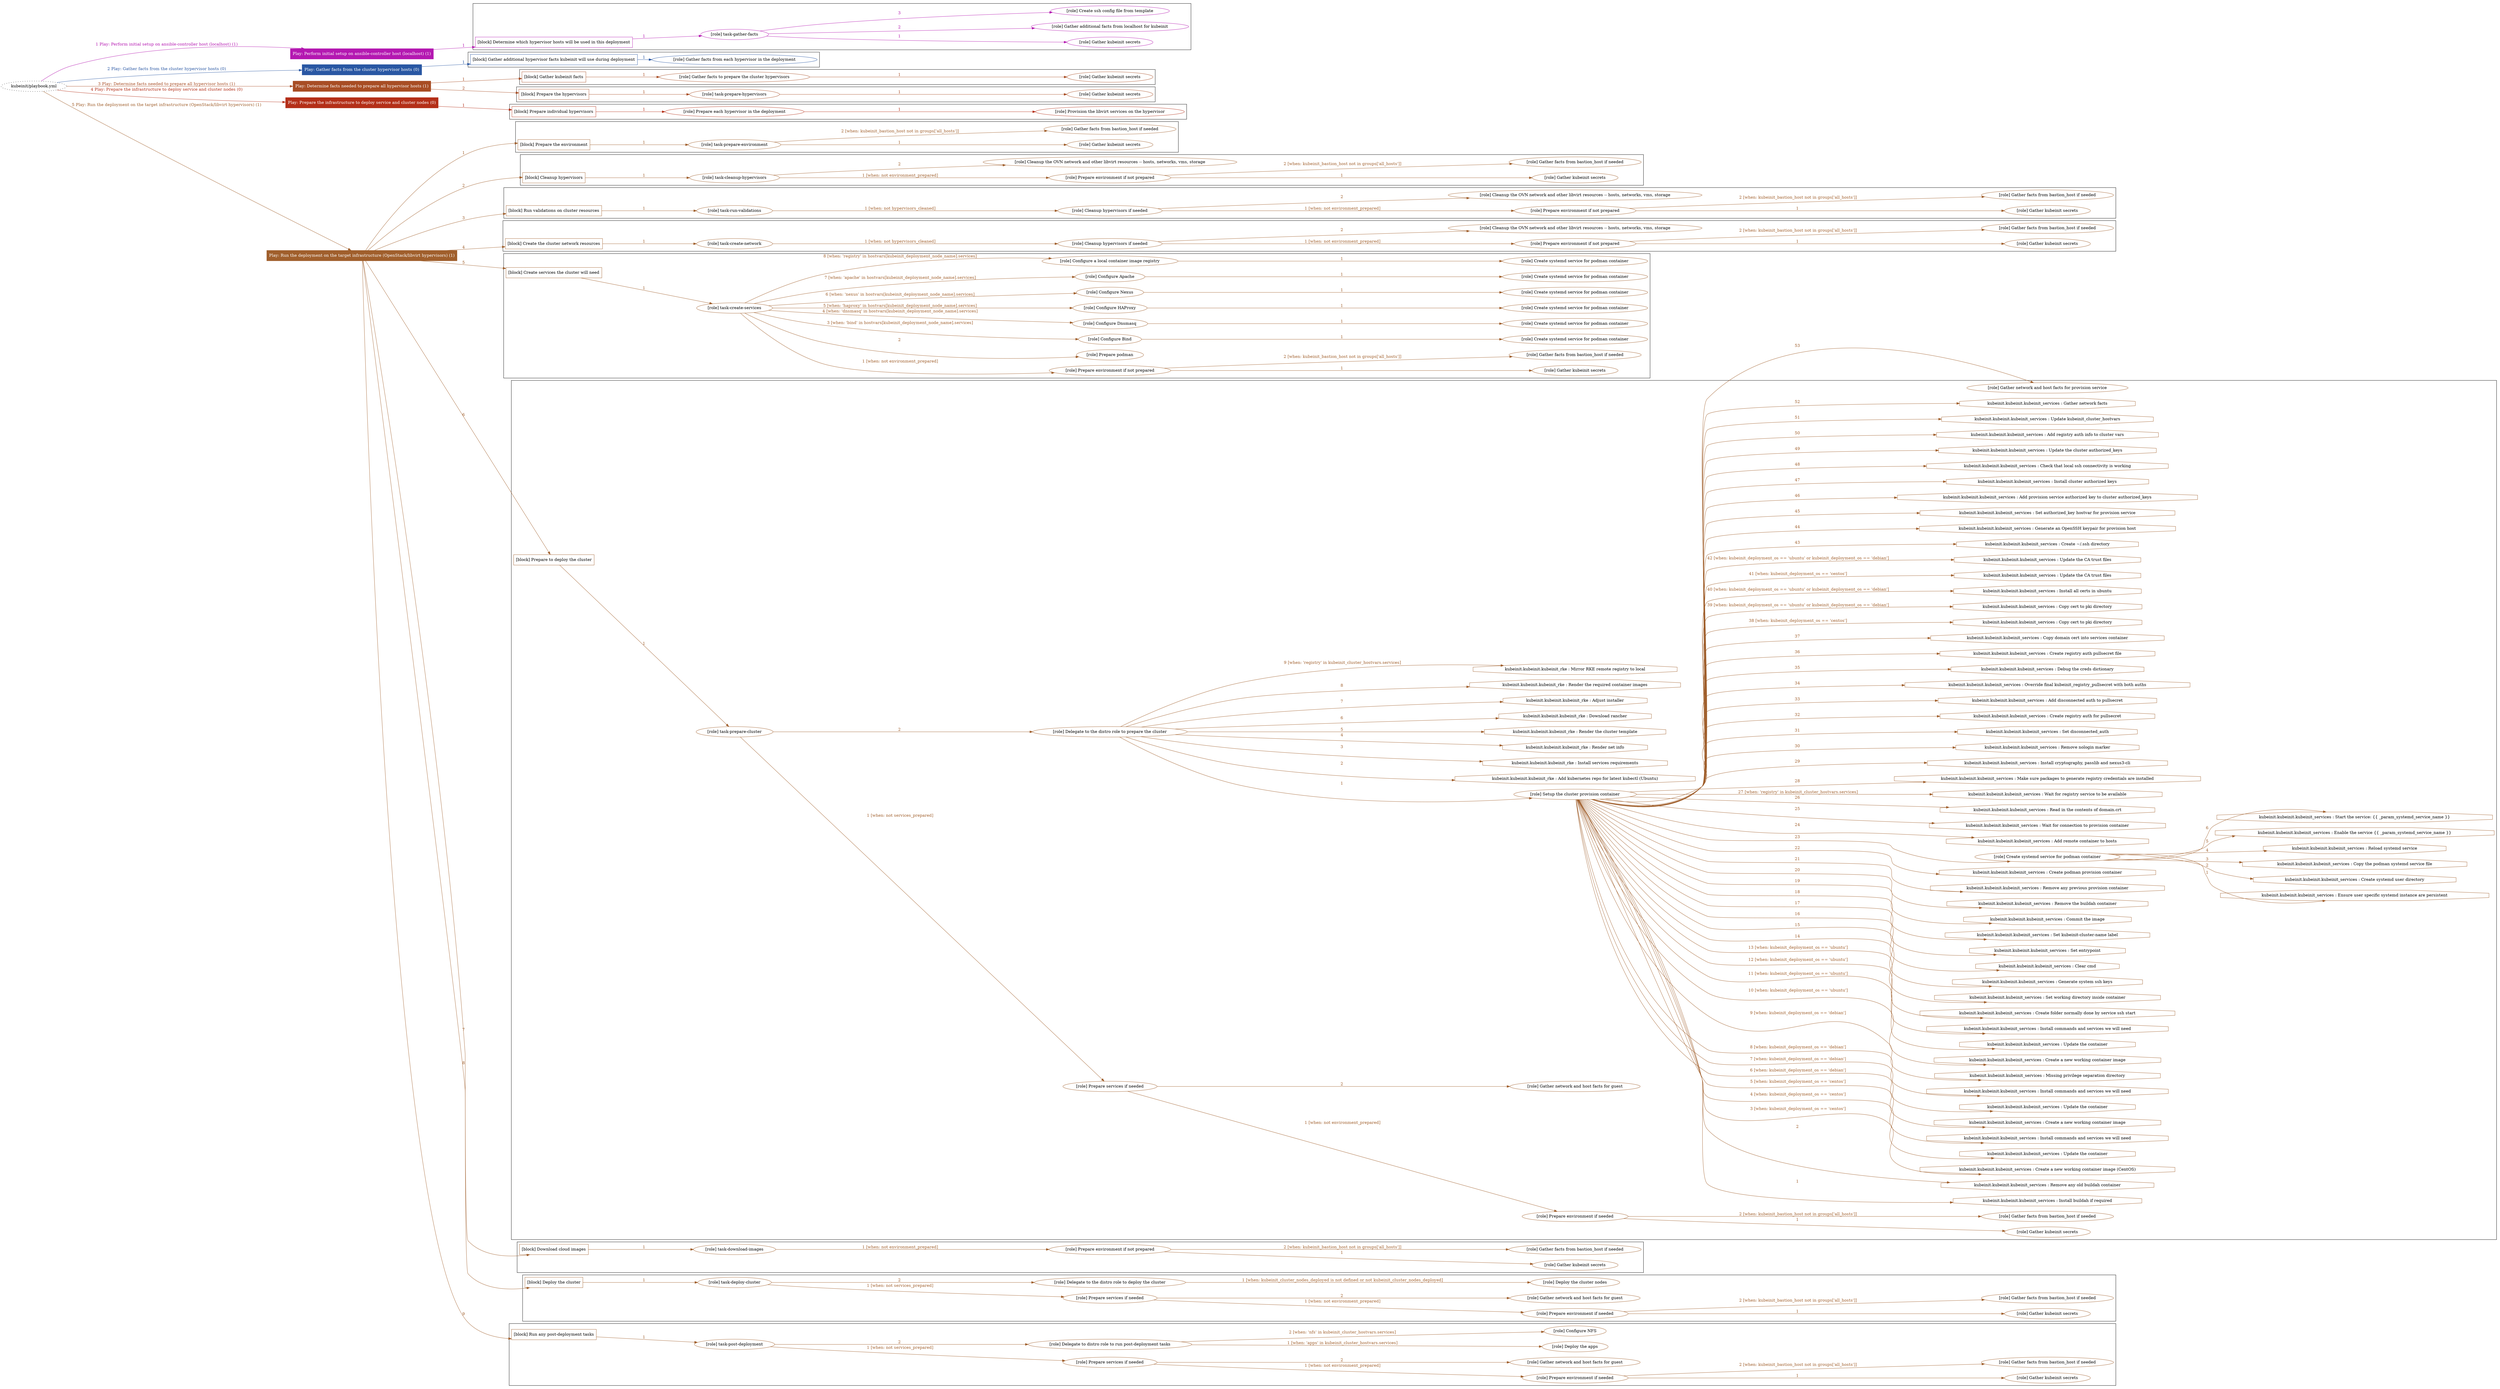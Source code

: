 digraph {
	graph [concentrate=true ordering=in rankdir=LR ratio=fill]
	edge [esep=5 sep=10]
	"kubeinit/playbook.yml" [URL="/home/runner/work/kubeinit/kubeinit/kubeinit/playbook.yml" id=playbook_eb2d0c5a style=dotted]
	"kubeinit/playbook.yml" -> play_ec9b3f61 [label="1 Play: Perform initial setup on ansible-controller host (localhost) (1)" color="#b418b1" fontcolor="#b418b1" id=edge_play_ec9b3f61 labeltooltip="1 Play: Perform initial setup on ansible-controller host (localhost) (1)" tooltip="1 Play: Perform initial setup on ansible-controller host (localhost) (1)"]
	subgraph "Play: Perform initial setup on ansible-controller host (localhost) (1)" {
		play_ec9b3f61 [label="Play: Perform initial setup on ansible-controller host (localhost) (1)" URL="/home/runner/work/kubeinit/kubeinit/kubeinit/playbook.yml" color="#b418b1" fontcolor="#ffffff" id=play_ec9b3f61 shape=box style=filled tooltip=localhost]
		play_ec9b3f61 -> block_cfe4bdfc [label=1 color="#b418b1" fontcolor="#b418b1" id=edge_block_cfe4bdfc labeltooltip=1 tooltip=1]
		subgraph cluster_block_cfe4bdfc {
			block_cfe4bdfc [label="[block] Determine which hypervisor hosts will be used in this deployment" URL="/home/runner/work/kubeinit/kubeinit/kubeinit/playbook.yml" color="#b418b1" id=block_cfe4bdfc labeltooltip="Determine which hypervisor hosts will be used in this deployment" shape=box tooltip="Determine which hypervisor hosts will be used in this deployment"]
			block_cfe4bdfc -> role_6ca59c3e [label="1 " color="#b418b1" fontcolor="#b418b1" id=edge_role_6ca59c3e labeltooltip="1 " tooltip="1 "]
			subgraph "task-gather-facts" {
				role_6ca59c3e [label="[role] task-gather-facts" URL="/home/runner/work/kubeinit/kubeinit/kubeinit/playbook.yml" color="#b418b1" id=role_6ca59c3e tooltip="task-gather-facts"]
				role_6ca59c3e -> role_7df91c55 [label="1 " color="#b418b1" fontcolor="#b418b1" id=edge_role_7df91c55 labeltooltip="1 " tooltip="1 "]
				subgraph "Gather kubeinit secrets" {
					role_7df91c55 [label="[role] Gather kubeinit secrets" URL="/home/runner/.ansible/collections/ansible_collections/kubeinit/kubeinit/roles/kubeinit_prepare/tasks/build_hypervisors_group.yml" color="#b418b1" id=role_7df91c55 tooltip="Gather kubeinit secrets"]
				}
				role_6ca59c3e -> role_506874f3 [label="2 " color="#b418b1" fontcolor="#b418b1" id=edge_role_506874f3 labeltooltip="2 " tooltip="2 "]
				subgraph "Gather additional facts from localhost for kubeinit" {
					role_506874f3 [label="[role] Gather additional facts from localhost for kubeinit" URL="/home/runner/.ansible/collections/ansible_collections/kubeinit/kubeinit/roles/kubeinit_prepare/tasks/build_hypervisors_group.yml" color="#b418b1" id=role_506874f3 tooltip="Gather additional facts from localhost for kubeinit"]
				}
				role_6ca59c3e -> role_fd3b3cb8 [label="3 " color="#b418b1" fontcolor="#b418b1" id=edge_role_fd3b3cb8 labeltooltip="3 " tooltip="3 "]
				subgraph "Create ssh config file from template" {
					role_fd3b3cb8 [label="[role] Create ssh config file from template" URL="/home/runner/.ansible/collections/ansible_collections/kubeinit/kubeinit/roles/kubeinit_prepare/tasks/build_hypervisors_group.yml" color="#b418b1" id=role_fd3b3cb8 tooltip="Create ssh config file from template"]
				}
			}
		}
	}
	"kubeinit/playbook.yml" -> play_d0bea155 [label="2 Play: Gather facts from the cluster hypervisor hosts (0)" color="#2957a3" fontcolor="#2957a3" id=edge_play_d0bea155 labeltooltip="2 Play: Gather facts from the cluster hypervisor hosts (0)" tooltip="2 Play: Gather facts from the cluster hypervisor hosts (0)"]
	subgraph "Play: Gather facts from the cluster hypervisor hosts (0)" {
		play_d0bea155 [label="Play: Gather facts from the cluster hypervisor hosts (0)" URL="/home/runner/work/kubeinit/kubeinit/kubeinit/playbook.yml" color="#2957a3" fontcolor="#ffffff" id=play_d0bea155 shape=box style=filled tooltip="Play: Gather facts from the cluster hypervisor hosts (0)"]
		play_d0bea155 -> block_c05b1b72 [label=1 color="#2957a3" fontcolor="#2957a3" id=edge_block_c05b1b72 labeltooltip=1 tooltip=1]
		subgraph cluster_block_c05b1b72 {
			block_c05b1b72 [label="[block] Gather additional hypervisor facts kubeinit will use during deployment" URL="/home/runner/work/kubeinit/kubeinit/kubeinit/playbook.yml" color="#2957a3" id=block_c05b1b72 labeltooltip="Gather additional hypervisor facts kubeinit will use during deployment" shape=box tooltip="Gather additional hypervisor facts kubeinit will use during deployment"]
			block_c05b1b72 -> role_02cfd480 [label="1 " color="#2957a3" fontcolor="#2957a3" id=edge_role_02cfd480 labeltooltip="1 " tooltip="1 "]
			subgraph "Gather facts from each hypervisor in the deployment" {
				role_02cfd480 [label="[role] Gather facts from each hypervisor in the deployment" URL="/home/runner/work/kubeinit/kubeinit/kubeinit/playbook.yml" color="#2957a3" id=role_02cfd480 tooltip="Gather facts from each hypervisor in the deployment"]
			}
		}
	}
	"kubeinit/playbook.yml" -> play_8071dc53 [label="3 Play: Determine facts needed to prepare all hypervisor hosts (1)" color="#a84d24" fontcolor="#a84d24" id=edge_play_8071dc53 labeltooltip="3 Play: Determine facts needed to prepare all hypervisor hosts (1)" tooltip="3 Play: Determine facts needed to prepare all hypervisor hosts (1)"]
	subgraph "Play: Determine facts needed to prepare all hypervisor hosts (1)" {
		play_8071dc53 [label="Play: Determine facts needed to prepare all hypervisor hosts (1)" URL="/home/runner/work/kubeinit/kubeinit/kubeinit/playbook.yml" color="#a84d24" fontcolor="#ffffff" id=play_8071dc53 shape=box style=filled tooltip=localhost]
		play_8071dc53 -> block_d81742b1 [label=1 color="#a84d24" fontcolor="#a84d24" id=edge_block_d81742b1 labeltooltip=1 tooltip=1]
		subgraph cluster_block_d81742b1 {
			block_d81742b1 [label="[block] Gather kubeinit facts" URL="/home/runner/work/kubeinit/kubeinit/kubeinit/playbook.yml" color="#a84d24" id=block_d81742b1 labeltooltip="Gather kubeinit facts" shape=box tooltip="Gather kubeinit facts"]
			block_d81742b1 -> role_90f35d74 [label="1 " color="#a84d24" fontcolor="#a84d24" id=edge_role_90f35d74 labeltooltip="1 " tooltip="1 "]
			subgraph "Gather facts to prepare the cluster hypervisors" {
				role_90f35d74 [label="[role] Gather facts to prepare the cluster hypervisors" URL="/home/runner/work/kubeinit/kubeinit/kubeinit/playbook.yml" color="#a84d24" id=role_90f35d74 tooltip="Gather facts to prepare the cluster hypervisors"]
				role_90f35d74 -> role_efe8f508 [label="1 " color="#a84d24" fontcolor="#a84d24" id=edge_role_efe8f508 labeltooltip="1 " tooltip="1 "]
				subgraph "Gather kubeinit secrets" {
					role_efe8f508 [label="[role] Gather kubeinit secrets" URL="/home/runner/.ansible/collections/ansible_collections/kubeinit/kubeinit/roles/kubeinit_prepare/tasks/gather_kubeinit_facts.yml" color="#a84d24" id=role_efe8f508 tooltip="Gather kubeinit secrets"]
				}
			}
		}
		play_8071dc53 -> block_8f346505 [label=2 color="#a84d24" fontcolor="#a84d24" id=edge_block_8f346505 labeltooltip=2 tooltip=2]
		subgraph cluster_block_8f346505 {
			block_8f346505 [label="[block] Prepare the hypervisors" URL="/home/runner/work/kubeinit/kubeinit/kubeinit/playbook.yml" color="#a84d24" id=block_8f346505 labeltooltip="Prepare the hypervisors" shape=box tooltip="Prepare the hypervisors"]
			block_8f346505 -> role_65989a19 [label="1 " color="#a84d24" fontcolor="#a84d24" id=edge_role_65989a19 labeltooltip="1 " tooltip="1 "]
			subgraph "task-prepare-hypervisors" {
				role_65989a19 [label="[role] task-prepare-hypervisors" URL="/home/runner/work/kubeinit/kubeinit/kubeinit/playbook.yml" color="#a84d24" id=role_65989a19 tooltip="task-prepare-hypervisors"]
				role_65989a19 -> role_006e6ff1 [label="1 " color="#a84d24" fontcolor="#a84d24" id=edge_role_006e6ff1 labeltooltip="1 " tooltip="1 "]
				subgraph "Gather kubeinit secrets" {
					role_006e6ff1 [label="[role] Gather kubeinit secrets" URL="/home/runner/.ansible/collections/ansible_collections/kubeinit/kubeinit/roles/kubeinit_prepare/tasks/gather_kubeinit_facts.yml" color="#a84d24" id=role_006e6ff1 tooltip="Gather kubeinit secrets"]
				}
			}
		}
	}
	"kubeinit/playbook.yml" -> play_9c89e77c [label="4 Play: Prepare the infrastructure to deploy service and cluster nodes (0)" color="#b42f18" fontcolor="#b42f18" id=edge_play_9c89e77c labeltooltip="4 Play: Prepare the infrastructure to deploy service and cluster nodes (0)" tooltip="4 Play: Prepare the infrastructure to deploy service and cluster nodes (0)"]
	subgraph "Play: Prepare the infrastructure to deploy service and cluster nodes (0)" {
		play_9c89e77c [label="Play: Prepare the infrastructure to deploy service and cluster nodes (0)" URL="/home/runner/work/kubeinit/kubeinit/kubeinit/playbook.yml" color="#b42f18" fontcolor="#ffffff" id=play_9c89e77c shape=box style=filled tooltip="Play: Prepare the infrastructure to deploy service and cluster nodes (0)"]
		play_9c89e77c -> block_5cfbe61a [label=1 color="#b42f18" fontcolor="#b42f18" id=edge_block_5cfbe61a labeltooltip=1 tooltip=1]
		subgraph cluster_block_5cfbe61a {
			block_5cfbe61a [label="[block] Prepare individual hypervisors" URL="/home/runner/work/kubeinit/kubeinit/kubeinit/playbook.yml" color="#b42f18" id=block_5cfbe61a labeltooltip="Prepare individual hypervisors" shape=box tooltip="Prepare individual hypervisors"]
			block_5cfbe61a -> role_463aab51 [label="1 " color="#b42f18" fontcolor="#b42f18" id=edge_role_463aab51 labeltooltip="1 " tooltip="1 "]
			subgraph "Prepare each hypervisor in the deployment" {
				role_463aab51 [label="[role] Prepare each hypervisor in the deployment" URL="/home/runner/work/kubeinit/kubeinit/kubeinit/playbook.yml" color="#b42f18" id=role_463aab51 tooltip="Prepare each hypervisor in the deployment"]
				role_463aab51 -> role_39e43d17 [label="1 " color="#b42f18" fontcolor="#b42f18" id=edge_role_39e43d17 labeltooltip="1 " tooltip="1 "]
				subgraph "Provision the libvirt services on the hypervisor" {
					role_39e43d17 [label="[role] Provision the libvirt services on the hypervisor" URL="/home/runner/.ansible/collections/ansible_collections/kubeinit/kubeinit/roles/kubeinit_prepare/tasks/prepare_hypervisor.yml" color="#b42f18" id=role_39e43d17 tooltip="Provision the libvirt services on the hypervisor"]
				}
			}
		}
	}
	"kubeinit/playbook.yml" -> play_0f456031 [label="5 Play: Run the deployment on the target infrastructure (OpenStack/libvirt hypervisors) (1)" color="#a05f2c" fontcolor="#a05f2c" id=edge_play_0f456031 labeltooltip="5 Play: Run the deployment on the target infrastructure (OpenStack/libvirt hypervisors) (1)" tooltip="5 Play: Run the deployment on the target infrastructure (OpenStack/libvirt hypervisors) (1)"]
	subgraph "Play: Run the deployment on the target infrastructure (OpenStack/libvirt hypervisors) (1)" {
		play_0f456031 [label="Play: Run the deployment on the target infrastructure (OpenStack/libvirt hypervisors) (1)" URL="/home/runner/work/kubeinit/kubeinit/kubeinit/playbook.yml" color="#a05f2c" fontcolor="#ffffff" id=play_0f456031 shape=box style=filled tooltip=localhost]
		play_0f456031 -> block_ca903be6 [label=1 color="#a05f2c" fontcolor="#a05f2c" id=edge_block_ca903be6 labeltooltip=1 tooltip=1]
		subgraph cluster_block_ca903be6 {
			block_ca903be6 [label="[block] Prepare the environment" URL="/home/runner/work/kubeinit/kubeinit/kubeinit/playbook.yml" color="#a05f2c" id=block_ca903be6 labeltooltip="Prepare the environment" shape=box tooltip="Prepare the environment"]
			block_ca903be6 -> role_8eee7b13 [label="1 " color="#a05f2c" fontcolor="#a05f2c" id=edge_role_8eee7b13 labeltooltip="1 " tooltip="1 "]
			subgraph "task-prepare-environment" {
				role_8eee7b13 [label="[role] task-prepare-environment" URL="/home/runner/work/kubeinit/kubeinit/kubeinit/playbook.yml" color="#a05f2c" id=role_8eee7b13 tooltip="task-prepare-environment"]
				role_8eee7b13 -> role_021069fe [label="1 " color="#a05f2c" fontcolor="#a05f2c" id=edge_role_021069fe labeltooltip="1 " tooltip="1 "]
				subgraph "Gather kubeinit secrets" {
					role_021069fe [label="[role] Gather kubeinit secrets" URL="/home/runner/.ansible/collections/ansible_collections/kubeinit/kubeinit/roles/kubeinit_prepare/tasks/gather_kubeinit_facts.yml" color="#a05f2c" id=role_021069fe tooltip="Gather kubeinit secrets"]
				}
				role_8eee7b13 -> role_612837ef [label="2 [when: kubeinit_bastion_host not in groups['all_hosts']]" color="#a05f2c" fontcolor="#a05f2c" id=edge_role_612837ef labeltooltip="2 [when: kubeinit_bastion_host not in groups['all_hosts']]" tooltip="2 [when: kubeinit_bastion_host not in groups['all_hosts']]"]
				subgraph "Gather facts from bastion_host if needed" {
					role_612837ef [label="[role] Gather facts from bastion_host if needed" URL="/home/runner/.ansible/collections/ansible_collections/kubeinit/kubeinit/roles/kubeinit_prepare/tasks/main.yml" color="#a05f2c" id=role_612837ef tooltip="Gather facts from bastion_host if needed"]
				}
			}
		}
		play_0f456031 -> block_b3808088 [label=2 color="#a05f2c" fontcolor="#a05f2c" id=edge_block_b3808088 labeltooltip=2 tooltip=2]
		subgraph cluster_block_b3808088 {
			block_b3808088 [label="[block] Cleanup hypervisors" URL="/home/runner/work/kubeinit/kubeinit/kubeinit/playbook.yml" color="#a05f2c" id=block_b3808088 labeltooltip="Cleanup hypervisors" shape=box tooltip="Cleanup hypervisors"]
			block_b3808088 -> role_e5815a94 [label="1 " color="#a05f2c" fontcolor="#a05f2c" id=edge_role_e5815a94 labeltooltip="1 " tooltip="1 "]
			subgraph "task-cleanup-hypervisors" {
				role_e5815a94 [label="[role] task-cleanup-hypervisors" URL="/home/runner/work/kubeinit/kubeinit/kubeinit/playbook.yml" color="#a05f2c" id=role_e5815a94 tooltip="task-cleanup-hypervisors"]
				role_e5815a94 -> role_19e635b5 [label="1 [when: not environment_prepared]" color="#a05f2c" fontcolor="#a05f2c" id=edge_role_19e635b5 labeltooltip="1 [when: not environment_prepared]" tooltip="1 [when: not environment_prepared]"]
				subgraph "Prepare environment if not prepared" {
					role_19e635b5 [label="[role] Prepare environment if not prepared" URL="/home/runner/.ansible/collections/ansible_collections/kubeinit/kubeinit/roles/kubeinit_libvirt/tasks/cleanup_hypervisors.yml" color="#a05f2c" id=role_19e635b5 tooltip="Prepare environment if not prepared"]
					role_19e635b5 -> role_b494771f [label="1 " color="#a05f2c" fontcolor="#a05f2c" id=edge_role_b494771f labeltooltip="1 " tooltip="1 "]
					subgraph "Gather kubeinit secrets" {
						role_b494771f [label="[role] Gather kubeinit secrets" URL="/home/runner/.ansible/collections/ansible_collections/kubeinit/kubeinit/roles/kubeinit_prepare/tasks/gather_kubeinit_facts.yml" color="#a05f2c" id=role_b494771f tooltip="Gather kubeinit secrets"]
					}
					role_19e635b5 -> role_742116db [label="2 [when: kubeinit_bastion_host not in groups['all_hosts']]" color="#a05f2c" fontcolor="#a05f2c" id=edge_role_742116db labeltooltip="2 [when: kubeinit_bastion_host not in groups['all_hosts']]" tooltip="2 [when: kubeinit_bastion_host not in groups['all_hosts']]"]
					subgraph "Gather facts from bastion_host if needed" {
						role_742116db [label="[role] Gather facts from bastion_host if needed" URL="/home/runner/.ansible/collections/ansible_collections/kubeinit/kubeinit/roles/kubeinit_prepare/tasks/main.yml" color="#a05f2c" id=role_742116db tooltip="Gather facts from bastion_host if needed"]
					}
				}
				role_e5815a94 -> role_1fdc2a70 [label="2 " color="#a05f2c" fontcolor="#a05f2c" id=edge_role_1fdc2a70 labeltooltip="2 " tooltip="2 "]
				subgraph "Cleanup the OVN network and other libvirt resources -- hosts, networks, vms, storage" {
					role_1fdc2a70 [label="[role] Cleanup the OVN network and other libvirt resources -- hosts, networks, vms, storage" URL="/home/runner/.ansible/collections/ansible_collections/kubeinit/kubeinit/roles/kubeinit_libvirt/tasks/cleanup_hypervisors.yml" color="#a05f2c" id=role_1fdc2a70 tooltip="Cleanup the OVN network and other libvirt resources -- hosts, networks, vms, storage"]
				}
			}
		}
		play_0f456031 -> block_fb1a2eee [label=3 color="#a05f2c" fontcolor="#a05f2c" id=edge_block_fb1a2eee labeltooltip=3 tooltip=3]
		subgraph cluster_block_fb1a2eee {
			block_fb1a2eee [label="[block] Run validations on cluster resources" URL="/home/runner/work/kubeinit/kubeinit/kubeinit/playbook.yml" color="#a05f2c" id=block_fb1a2eee labeltooltip="Run validations on cluster resources" shape=box tooltip="Run validations on cluster resources"]
			block_fb1a2eee -> role_7fd9509b [label="1 " color="#a05f2c" fontcolor="#a05f2c" id=edge_role_7fd9509b labeltooltip="1 " tooltip="1 "]
			subgraph "task-run-validations" {
				role_7fd9509b [label="[role] task-run-validations" URL="/home/runner/work/kubeinit/kubeinit/kubeinit/playbook.yml" color="#a05f2c" id=role_7fd9509b tooltip="task-run-validations"]
				role_7fd9509b -> role_406aa060 [label="1 [when: not hypervisors_cleaned]" color="#a05f2c" fontcolor="#a05f2c" id=edge_role_406aa060 labeltooltip="1 [when: not hypervisors_cleaned]" tooltip="1 [when: not hypervisors_cleaned]"]
				subgraph "Cleanup hypervisors if needed" {
					role_406aa060 [label="[role] Cleanup hypervisors if needed" URL="/home/runner/.ansible/collections/ansible_collections/kubeinit/kubeinit/roles/kubeinit_validations/tasks/main.yml" color="#a05f2c" id=role_406aa060 tooltip="Cleanup hypervisors if needed"]
					role_406aa060 -> role_fad428a0 [label="1 [when: not environment_prepared]" color="#a05f2c" fontcolor="#a05f2c" id=edge_role_fad428a0 labeltooltip="1 [when: not environment_prepared]" tooltip="1 [when: not environment_prepared]"]
					subgraph "Prepare environment if not prepared" {
						role_fad428a0 [label="[role] Prepare environment if not prepared" URL="/home/runner/.ansible/collections/ansible_collections/kubeinit/kubeinit/roles/kubeinit_libvirt/tasks/cleanup_hypervisors.yml" color="#a05f2c" id=role_fad428a0 tooltip="Prepare environment if not prepared"]
						role_fad428a0 -> role_d5e5695c [label="1 " color="#a05f2c" fontcolor="#a05f2c" id=edge_role_d5e5695c labeltooltip="1 " tooltip="1 "]
						subgraph "Gather kubeinit secrets" {
							role_d5e5695c [label="[role] Gather kubeinit secrets" URL="/home/runner/.ansible/collections/ansible_collections/kubeinit/kubeinit/roles/kubeinit_prepare/tasks/gather_kubeinit_facts.yml" color="#a05f2c" id=role_d5e5695c tooltip="Gather kubeinit secrets"]
						}
						role_fad428a0 -> role_8f625009 [label="2 [when: kubeinit_bastion_host not in groups['all_hosts']]" color="#a05f2c" fontcolor="#a05f2c" id=edge_role_8f625009 labeltooltip="2 [when: kubeinit_bastion_host not in groups['all_hosts']]" tooltip="2 [when: kubeinit_bastion_host not in groups['all_hosts']]"]
						subgraph "Gather facts from bastion_host if needed" {
							role_8f625009 [label="[role] Gather facts from bastion_host if needed" URL="/home/runner/.ansible/collections/ansible_collections/kubeinit/kubeinit/roles/kubeinit_prepare/tasks/main.yml" color="#a05f2c" id=role_8f625009 tooltip="Gather facts from bastion_host if needed"]
						}
					}
					role_406aa060 -> role_81ae1659 [label="2 " color="#a05f2c" fontcolor="#a05f2c" id=edge_role_81ae1659 labeltooltip="2 " tooltip="2 "]
					subgraph "Cleanup the OVN network and other libvirt resources -- hosts, networks, vms, storage" {
						role_81ae1659 [label="[role] Cleanup the OVN network and other libvirt resources -- hosts, networks, vms, storage" URL="/home/runner/.ansible/collections/ansible_collections/kubeinit/kubeinit/roles/kubeinit_libvirt/tasks/cleanup_hypervisors.yml" color="#a05f2c" id=role_81ae1659 tooltip="Cleanup the OVN network and other libvirt resources -- hosts, networks, vms, storage"]
					}
				}
			}
		}
		play_0f456031 -> block_f2fc0058 [label=4 color="#a05f2c" fontcolor="#a05f2c" id=edge_block_f2fc0058 labeltooltip=4 tooltip=4]
		subgraph cluster_block_f2fc0058 {
			block_f2fc0058 [label="[block] Create the cluster network resources" URL="/home/runner/work/kubeinit/kubeinit/kubeinit/playbook.yml" color="#a05f2c" id=block_f2fc0058 labeltooltip="Create the cluster network resources" shape=box tooltip="Create the cluster network resources"]
			block_f2fc0058 -> role_2e789207 [label="1 " color="#a05f2c" fontcolor="#a05f2c" id=edge_role_2e789207 labeltooltip="1 " tooltip="1 "]
			subgraph "task-create-network" {
				role_2e789207 [label="[role] task-create-network" URL="/home/runner/work/kubeinit/kubeinit/kubeinit/playbook.yml" color="#a05f2c" id=role_2e789207 tooltip="task-create-network"]
				role_2e789207 -> role_6f0d91c8 [label="1 [when: not hypervisors_cleaned]" color="#a05f2c" fontcolor="#a05f2c" id=edge_role_6f0d91c8 labeltooltip="1 [when: not hypervisors_cleaned]" tooltip="1 [when: not hypervisors_cleaned]"]
				subgraph "Cleanup hypervisors if needed" {
					role_6f0d91c8 [label="[role] Cleanup hypervisors if needed" URL="/home/runner/.ansible/collections/ansible_collections/kubeinit/kubeinit/roles/kubeinit_libvirt/tasks/create_network.yml" color="#a05f2c" id=role_6f0d91c8 tooltip="Cleanup hypervisors if needed"]
					role_6f0d91c8 -> role_74633bf6 [label="1 [when: not environment_prepared]" color="#a05f2c" fontcolor="#a05f2c" id=edge_role_74633bf6 labeltooltip="1 [when: not environment_prepared]" tooltip="1 [when: not environment_prepared]"]
					subgraph "Prepare environment if not prepared" {
						role_74633bf6 [label="[role] Prepare environment if not prepared" URL="/home/runner/.ansible/collections/ansible_collections/kubeinit/kubeinit/roles/kubeinit_libvirt/tasks/cleanup_hypervisors.yml" color="#a05f2c" id=role_74633bf6 tooltip="Prepare environment if not prepared"]
						role_74633bf6 -> role_dfc78875 [label="1 " color="#a05f2c" fontcolor="#a05f2c" id=edge_role_dfc78875 labeltooltip="1 " tooltip="1 "]
						subgraph "Gather kubeinit secrets" {
							role_dfc78875 [label="[role] Gather kubeinit secrets" URL="/home/runner/.ansible/collections/ansible_collections/kubeinit/kubeinit/roles/kubeinit_prepare/tasks/gather_kubeinit_facts.yml" color="#a05f2c" id=role_dfc78875 tooltip="Gather kubeinit secrets"]
						}
						role_74633bf6 -> role_db5daa90 [label="2 [when: kubeinit_bastion_host not in groups['all_hosts']]" color="#a05f2c" fontcolor="#a05f2c" id=edge_role_db5daa90 labeltooltip="2 [when: kubeinit_bastion_host not in groups['all_hosts']]" tooltip="2 [when: kubeinit_bastion_host not in groups['all_hosts']]"]
						subgraph "Gather facts from bastion_host if needed" {
							role_db5daa90 [label="[role] Gather facts from bastion_host if needed" URL="/home/runner/.ansible/collections/ansible_collections/kubeinit/kubeinit/roles/kubeinit_prepare/tasks/main.yml" color="#a05f2c" id=role_db5daa90 tooltip="Gather facts from bastion_host if needed"]
						}
					}
					role_6f0d91c8 -> role_7cdecb4d [label="2 " color="#a05f2c" fontcolor="#a05f2c" id=edge_role_7cdecb4d labeltooltip="2 " tooltip="2 "]
					subgraph "Cleanup the OVN network and other libvirt resources -- hosts, networks, vms, storage" {
						role_7cdecb4d [label="[role] Cleanup the OVN network and other libvirt resources -- hosts, networks, vms, storage" URL="/home/runner/.ansible/collections/ansible_collections/kubeinit/kubeinit/roles/kubeinit_libvirt/tasks/cleanup_hypervisors.yml" color="#a05f2c" id=role_7cdecb4d tooltip="Cleanup the OVN network and other libvirt resources -- hosts, networks, vms, storage"]
					}
				}
			}
		}
		play_0f456031 -> block_636a1ed7 [label=5 color="#a05f2c" fontcolor="#a05f2c" id=edge_block_636a1ed7 labeltooltip=5 tooltip=5]
		subgraph cluster_block_636a1ed7 {
			block_636a1ed7 [label="[block] Create services the cluster will need" URL="/home/runner/work/kubeinit/kubeinit/kubeinit/playbook.yml" color="#a05f2c" id=block_636a1ed7 labeltooltip="Create services the cluster will need" shape=box tooltip="Create services the cluster will need"]
			block_636a1ed7 -> role_8ed757ab [label="1 " color="#a05f2c" fontcolor="#a05f2c" id=edge_role_8ed757ab labeltooltip="1 " tooltip="1 "]
			subgraph "task-create-services" {
				role_8ed757ab [label="[role] task-create-services" URL="/home/runner/work/kubeinit/kubeinit/kubeinit/playbook.yml" color="#a05f2c" id=role_8ed757ab tooltip="task-create-services"]
				role_8ed757ab -> role_231dfbf0 [label="1 [when: not environment_prepared]" color="#a05f2c" fontcolor="#a05f2c" id=edge_role_231dfbf0 labeltooltip="1 [when: not environment_prepared]" tooltip="1 [when: not environment_prepared]"]
				subgraph "Prepare environment if not prepared" {
					role_231dfbf0 [label="[role] Prepare environment if not prepared" URL="/home/runner/.ansible/collections/ansible_collections/kubeinit/kubeinit/roles/kubeinit_services/tasks/main.yml" color="#a05f2c" id=role_231dfbf0 tooltip="Prepare environment if not prepared"]
					role_231dfbf0 -> role_11b7e6b6 [label="1 " color="#a05f2c" fontcolor="#a05f2c" id=edge_role_11b7e6b6 labeltooltip="1 " tooltip="1 "]
					subgraph "Gather kubeinit secrets" {
						role_11b7e6b6 [label="[role] Gather kubeinit secrets" URL="/home/runner/.ansible/collections/ansible_collections/kubeinit/kubeinit/roles/kubeinit_prepare/tasks/gather_kubeinit_facts.yml" color="#a05f2c" id=role_11b7e6b6 tooltip="Gather kubeinit secrets"]
					}
					role_231dfbf0 -> role_cf81f1e2 [label="2 [when: kubeinit_bastion_host not in groups['all_hosts']]" color="#a05f2c" fontcolor="#a05f2c" id=edge_role_cf81f1e2 labeltooltip="2 [when: kubeinit_bastion_host not in groups['all_hosts']]" tooltip="2 [when: kubeinit_bastion_host not in groups['all_hosts']]"]
					subgraph "Gather facts from bastion_host if needed" {
						role_cf81f1e2 [label="[role] Gather facts from bastion_host if needed" URL="/home/runner/.ansible/collections/ansible_collections/kubeinit/kubeinit/roles/kubeinit_prepare/tasks/main.yml" color="#a05f2c" id=role_cf81f1e2 tooltip="Gather facts from bastion_host if needed"]
					}
				}
				role_8ed757ab -> role_0524f43b [label="2 " color="#a05f2c" fontcolor="#a05f2c" id=edge_role_0524f43b labeltooltip="2 " tooltip="2 "]
				subgraph "Prepare podman" {
					role_0524f43b [label="[role] Prepare podman" URL="/home/runner/.ansible/collections/ansible_collections/kubeinit/kubeinit/roles/kubeinit_services/tasks/00_create_service_pod.yml" color="#a05f2c" id=role_0524f43b tooltip="Prepare podman"]
				}
				role_8ed757ab -> role_22a89a5c [label="3 [when: 'bind' in hostvars[kubeinit_deployment_node_name].services]" color="#a05f2c" fontcolor="#a05f2c" id=edge_role_22a89a5c labeltooltip="3 [when: 'bind' in hostvars[kubeinit_deployment_node_name].services]" tooltip="3 [when: 'bind' in hostvars[kubeinit_deployment_node_name].services]"]
				subgraph "Configure Bind" {
					role_22a89a5c [label="[role] Configure Bind" URL="/home/runner/.ansible/collections/ansible_collections/kubeinit/kubeinit/roles/kubeinit_services/tasks/start_services_containers.yml" color="#a05f2c" id=role_22a89a5c tooltip="Configure Bind"]
					role_22a89a5c -> role_57bbbf3d [label="1 " color="#a05f2c" fontcolor="#a05f2c" id=edge_role_57bbbf3d labeltooltip="1 " tooltip="1 "]
					subgraph "Create systemd service for podman container" {
						role_57bbbf3d [label="[role] Create systemd service for podman container" URL="/home/runner/.ansible/collections/ansible_collections/kubeinit/kubeinit/roles/kubeinit_bind/tasks/main.yml" color="#a05f2c" id=role_57bbbf3d tooltip="Create systemd service for podman container"]
					}
				}
				role_8ed757ab -> role_bfd1322b [label="4 [when: 'dnsmasq' in hostvars[kubeinit_deployment_node_name].services]" color="#a05f2c" fontcolor="#a05f2c" id=edge_role_bfd1322b labeltooltip="4 [when: 'dnsmasq' in hostvars[kubeinit_deployment_node_name].services]" tooltip="4 [when: 'dnsmasq' in hostvars[kubeinit_deployment_node_name].services]"]
				subgraph "Configure Dnsmasq" {
					role_bfd1322b [label="[role] Configure Dnsmasq" URL="/home/runner/.ansible/collections/ansible_collections/kubeinit/kubeinit/roles/kubeinit_services/tasks/start_services_containers.yml" color="#a05f2c" id=role_bfd1322b tooltip="Configure Dnsmasq"]
					role_bfd1322b -> role_42f1d744 [label="1 " color="#a05f2c" fontcolor="#a05f2c" id=edge_role_42f1d744 labeltooltip="1 " tooltip="1 "]
					subgraph "Create systemd service for podman container" {
						role_42f1d744 [label="[role] Create systemd service for podman container" URL="/home/runner/.ansible/collections/ansible_collections/kubeinit/kubeinit/roles/kubeinit_dnsmasq/tasks/main.yml" color="#a05f2c" id=role_42f1d744 tooltip="Create systemd service for podman container"]
					}
				}
				role_8ed757ab -> role_9842ecfb [label="5 [when: 'haproxy' in hostvars[kubeinit_deployment_node_name].services]" color="#a05f2c" fontcolor="#a05f2c" id=edge_role_9842ecfb labeltooltip="5 [when: 'haproxy' in hostvars[kubeinit_deployment_node_name].services]" tooltip="5 [when: 'haproxy' in hostvars[kubeinit_deployment_node_name].services]"]
				subgraph "Configure HAProxy" {
					role_9842ecfb [label="[role] Configure HAProxy" URL="/home/runner/.ansible/collections/ansible_collections/kubeinit/kubeinit/roles/kubeinit_services/tasks/start_services_containers.yml" color="#a05f2c" id=role_9842ecfb tooltip="Configure HAProxy"]
					role_9842ecfb -> role_6adbd327 [label="1 " color="#a05f2c" fontcolor="#a05f2c" id=edge_role_6adbd327 labeltooltip="1 " tooltip="1 "]
					subgraph "Create systemd service for podman container" {
						role_6adbd327 [label="[role] Create systemd service for podman container" URL="/home/runner/.ansible/collections/ansible_collections/kubeinit/kubeinit/roles/kubeinit_haproxy/tasks/main.yml" color="#a05f2c" id=role_6adbd327 tooltip="Create systemd service for podman container"]
					}
				}
				role_8ed757ab -> role_1c4fede2 [label="6 [when: 'nexus' in hostvars[kubeinit_deployment_node_name].services]" color="#a05f2c" fontcolor="#a05f2c" id=edge_role_1c4fede2 labeltooltip="6 [when: 'nexus' in hostvars[kubeinit_deployment_node_name].services]" tooltip="6 [when: 'nexus' in hostvars[kubeinit_deployment_node_name].services]"]
				subgraph "Configure Nexus" {
					role_1c4fede2 [label="[role] Configure Nexus" URL="/home/runner/.ansible/collections/ansible_collections/kubeinit/kubeinit/roles/kubeinit_services/tasks/start_services_containers.yml" color="#a05f2c" id=role_1c4fede2 tooltip="Configure Nexus"]
					role_1c4fede2 -> role_47b97c99 [label="1 " color="#a05f2c" fontcolor="#a05f2c" id=edge_role_47b97c99 labeltooltip="1 " tooltip="1 "]
					subgraph "Create systemd service for podman container" {
						role_47b97c99 [label="[role] Create systemd service for podman container" URL="/home/runner/.ansible/collections/ansible_collections/kubeinit/kubeinit/roles/kubeinit_nexus/tasks/main.yml" color="#a05f2c" id=role_47b97c99 tooltip="Create systemd service for podman container"]
					}
				}
				role_8ed757ab -> role_3da16501 [label="7 [when: 'apache' in hostvars[kubeinit_deployment_node_name].services]" color="#a05f2c" fontcolor="#a05f2c" id=edge_role_3da16501 labeltooltip="7 [when: 'apache' in hostvars[kubeinit_deployment_node_name].services]" tooltip="7 [when: 'apache' in hostvars[kubeinit_deployment_node_name].services]"]
				subgraph "Configure Apache" {
					role_3da16501 [label="[role] Configure Apache" URL="/home/runner/.ansible/collections/ansible_collections/kubeinit/kubeinit/roles/kubeinit_services/tasks/start_services_containers.yml" color="#a05f2c" id=role_3da16501 tooltip="Configure Apache"]
					role_3da16501 -> role_2febe550 [label="1 " color="#a05f2c" fontcolor="#a05f2c" id=edge_role_2febe550 labeltooltip="1 " tooltip="1 "]
					subgraph "Create systemd service for podman container" {
						role_2febe550 [label="[role] Create systemd service for podman container" URL="/home/runner/.ansible/collections/ansible_collections/kubeinit/kubeinit/roles/kubeinit_apache/tasks/main.yml" color="#a05f2c" id=role_2febe550 tooltip="Create systemd service for podman container"]
					}
				}
				role_8ed757ab -> role_7af3f893 [label="8 [when: 'registry' in hostvars[kubeinit_deployment_node_name].services]" color="#a05f2c" fontcolor="#a05f2c" id=edge_role_7af3f893 labeltooltip="8 [when: 'registry' in hostvars[kubeinit_deployment_node_name].services]" tooltip="8 [when: 'registry' in hostvars[kubeinit_deployment_node_name].services]"]
				subgraph "Configure a local container image registry" {
					role_7af3f893 [label="[role] Configure a local container image registry" URL="/home/runner/.ansible/collections/ansible_collections/kubeinit/kubeinit/roles/kubeinit_services/tasks/start_services_containers.yml" color="#a05f2c" id=role_7af3f893 tooltip="Configure a local container image registry"]
					role_7af3f893 -> role_29e3a6f4 [label="1 " color="#a05f2c" fontcolor="#a05f2c" id=edge_role_29e3a6f4 labeltooltip="1 " tooltip="1 "]
					subgraph "Create systemd service for podman container" {
						role_29e3a6f4 [label="[role] Create systemd service for podman container" URL="/home/runner/.ansible/collections/ansible_collections/kubeinit/kubeinit/roles/kubeinit_registry/tasks/main.yml" color="#a05f2c" id=role_29e3a6f4 tooltip="Create systemd service for podman container"]
					}
				}
			}
		}
		play_0f456031 -> block_2ab81dd7 [label=6 color="#a05f2c" fontcolor="#a05f2c" id=edge_block_2ab81dd7 labeltooltip=6 tooltip=6]
		subgraph cluster_block_2ab81dd7 {
			block_2ab81dd7 [label="[block] Prepare to deploy the cluster" URL="/home/runner/work/kubeinit/kubeinit/kubeinit/playbook.yml" color="#a05f2c" id=block_2ab81dd7 labeltooltip="Prepare to deploy the cluster" shape=box tooltip="Prepare to deploy the cluster"]
			block_2ab81dd7 -> role_f399e57d [label="1 " color="#a05f2c" fontcolor="#a05f2c" id=edge_role_f399e57d labeltooltip="1 " tooltip="1 "]
			subgraph "task-prepare-cluster" {
				role_f399e57d [label="[role] task-prepare-cluster" URL="/home/runner/work/kubeinit/kubeinit/kubeinit/playbook.yml" color="#a05f2c" id=role_f399e57d tooltip="task-prepare-cluster"]
				role_f399e57d -> role_e161c568 [label="1 [when: not services_prepared]" color="#a05f2c" fontcolor="#a05f2c" id=edge_role_e161c568 labeltooltip="1 [when: not services_prepared]" tooltip="1 [when: not services_prepared]"]
				subgraph "Prepare services if needed" {
					role_e161c568 [label="[role] Prepare services if needed" URL="/home/runner/.ansible/collections/ansible_collections/kubeinit/kubeinit/roles/kubeinit_prepare/tasks/prepare_cluster.yml" color="#a05f2c" id=role_e161c568 tooltip="Prepare services if needed"]
					role_e161c568 -> role_c739093d [label="1 [when: not environment_prepared]" color="#a05f2c" fontcolor="#a05f2c" id=edge_role_c739093d labeltooltip="1 [when: not environment_prepared]" tooltip="1 [when: not environment_prepared]"]
					subgraph "Prepare environment if needed" {
						role_c739093d [label="[role] Prepare environment if needed" URL="/home/runner/.ansible/collections/ansible_collections/kubeinit/kubeinit/roles/kubeinit_services/tasks/prepare_services.yml" color="#a05f2c" id=role_c739093d tooltip="Prepare environment if needed"]
						role_c739093d -> role_09a0d08a [label="1 " color="#a05f2c" fontcolor="#a05f2c" id=edge_role_09a0d08a labeltooltip="1 " tooltip="1 "]
						subgraph "Gather kubeinit secrets" {
							role_09a0d08a [label="[role] Gather kubeinit secrets" URL="/home/runner/.ansible/collections/ansible_collections/kubeinit/kubeinit/roles/kubeinit_prepare/tasks/gather_kubeinit_facts.yml" color="#a05f2c" id=role_09a0d08a tooltip="Gather kubeinit secrets"]
						}
						role_c739093d -> role_019d5fa6 [label="2 [when: kubeinit_bastion_host not in groups['all_hosts']]" color="#a05f2c" fontcolor="#a05f2c" id=edge_role_019d5fa6 labeltooltip="2 [when: kubeinit_bastion_host not in groups['all_hosts']]" tooltip="2 [when: kubeinit_bastion_host not in groups['all_hosts']]"]
						subgraph "Gather facts from bastion_host if needed" {
							role_019d5fa6 [label="[role] Gather facts from bastion_host if needed" URL="/home/runner/.ansible/collections/ansible_collections/kubeinit/kubeinit/roles/kubeinit_prepare/tasks/main.yml" color="#a05f2c" id=role_019d5fa6 tooltip="Gather facts from bastion_host if needed"]
						}
					}
					role_e161c568 -> role_056f63c2 [label="2 " color="#a05f2c" fontcolor="#a05f2c" id=edge_role_056f63c2 labeltooltip="2 " tooltip="2 "]
					subgraph "Gather network and host facts for guest" {
						role_056f63c2 [label="[role] Gather network and host facts for guest" URL="/home/runner/.ansible/collections/ansible_collections/kubeinit/kubeinit/roles/kubeinit_services/tasks/prepare_services.yml" color="#a05f2c" id=role_056f63c2 tooltip="Gather network and host facts for guest"]
					}
				}
				role_f399e57d -> role_05d908b0 [label="2 " color="#a05f2c" fontcolor="#a05f2c" id=edge_role_05d908b0 labeltooltip="2 " tooltip="2 "]
				subgraph "Delegate to the distro role to prepare the cluster" {
					role_05d908b0 [label="[role] Delegate to the distro role to prepare the cluster" URL="/home/runner/.ansible/collections/ansible_collections/kubeinit/kubeinit/roles/kubeinit_prepare/tasks/prepare_cluster.yml" color="#a05f2c" id=role_05d908b0 tooltip="Delegate to the distro role to prepare the cluster"]
					role_05d908b0 -> role_dc73efb8 [label="1 " color="#a05f2c" fontcolor="#a05f2c" id=edge_role_dc73efb8 labeltooltip="1 " tooltip="1 "]
					subgraph "Setup the cluster provision container" {
						role_dc73efb8 [label="[role] Setup the cluster provision container" URL="/home/runner/.ansible/collections/ansible_collections/kubeinit/kubeinit/roles/kubeinit_rke/tasks/prepare_cluster.yml" color="#a05f2c" id=role_dc73efb8 tooltip="Setup the cluster provision container"]
						task_dde519bc [label="kubeinit.kubeinit.kubeinit_services : Install buildah if required" URL="/home/runner/.ansible/collections/ansible_collections/kubeinit/kubeinit/roles/kubeinit_services/tasks/create_provision_container.yml" color="#a05f2c" id=task_dde519bc shape=octagon tooltip="kubeinit.kubeinit.kubeinit_services : Install buildah if required"]
						role_dc73efb8 -> task_dde519bc [label="1 " color="#a05f2c" fontcolor="#a05f2c" id=edge_task_dde519bc labeltooltip="1 " tooltip="1 "]
						task_0ae07fce [label="kubeinit.kubeinit.kubeinit_services : Remove any old buildah container" URL="/home/runner/.ansible/collections/ansible_collections/kubeinit/kubeinit/roles/kubeinit_services/tasks/create_provision_container.yml" color="#a05f2c" id=task_0ae07fce shape=octagon tooltip="kubeinit.kubeinit.kubeinit_services : Remove any old buildah container"]
						role_dc73efb8 -> task_0ae07fce [label="2 " color="#a05f2c" fontcolor="#a05f2c" id=edge_task_0ae07fce labeltooltip="2 " tooltip="2 "]
						task_77bca7ff [label="kubeinit.kubeinit.kubeinit_services : Create a new working container image (CentOS)" URL="/home/runner/.ansible/collections/ansible_collections/kubeinit/kubeinit/roles/kubeinit_services/tasks/create_provision_container.yml" color="#a05f2c" id=task_77bca7ff shape=octagon tooltip="kubeinit.kubeinit.kubeinit_services : Create a new working container image (CentOS)"]
						role_dc73efb8 -> task_77bca7ff [label="3 [when: kubeinit_deployment_os == 'centos']" color="#a05f2c" fontcolor="#a05f2c" id=edge_task_77bca7ff labeltooltip="3 [when: kubeinit_deployment_os == 'centos']" tooltip="3 [when: kubeinit_deployment_os == 'centos']"]
						task_28d1cad9 [label="kubeinit.kubeinit.kubeinit_services : Update the container" URL="/home/runner/.ansible/collections/ansible_collections/kubeinit/kubeinit/roles/kubeinit_services/tasks/create_provision_container.yml" color="#a05f2c" id=task_28d1cad9 shape=octagon tooltip="kubeinit.kubeinit.kubeinit_services : Update the container"]
						role_dc73efb8 -> task_28d1cad9 [label="4 [when: kubeinit_deployment_os == 'centos']" color="#a05f2c" fontcolor="#a05f2c" id=edge_task_28d1cad9 labeltooltip="4 [when: kubeinit_deployment_os == 'centos']" tooltip="4 [when: kubeinit_deployment_os == 'centos']"]
						task_db739542 [label="kubeinit.kubeinit.kubeinit_services : Install commands and services we will need" URL="/home/runner/.ansible/collections/ansible_collections/kubeinit/kubeinit/roles/kubeinit_services/tasks/create_provision_container.yml" color="#a05f2c" id=task_db739542 shape=octagon tooltip="kubeinit.kubeinit.kubeinit_services : Install commands and services we will need"]
						role_dc73efb8 -> task_db739542 [label="5 [when: kubeinit_deployment_os == 'centos']" color="#a05f2c" fontcolor="#a05f2c" id=edge_task_db739542 labeltooltip="5 [when: kubeinit_deployment_os == 'centos']" tooltip="5 [when: kubeinit_deployment_os == 'centos']"]
						task_1da0a1ed [label="kubeinit.kubeinit.kubeinit_services : Create a new working container image" URL="/home/runner/.ansible/collections/ansible_collections/kubeinit/kubeinit/roles/kubeinit_services/tasks/create_provision_container.yml" color="#a05f2c" id=task_1da0a1ed shape=octagon tooltip="kubeinit.kubeinit.kubeinit_services : Create a new working container image"]
						role_dc73efb8 -> task_1da0a1ed [label="6 [when: kubeinit_deployment_os == 'debian']" color="#a05f2c" fontcolor="#a05f2c" id=edge_task_1da0a1ed labeltooltip="6 [when: kubeinit_deployment_os == 'debian']" tooltip="6 [when: kubeinit_deployment_os == 'debian']"]
						task_f2e8e4d1 [label="kubeinit.kubeinit.kubeinit_services : Update the container" URL="/home/runner/.ansible/collections/ansible_collections/kubeinit/kubeinit/roles/kubeinit_services/tasks/create_provision_container.yml" color="#a05f2c" id=task_f2e8e4d1 shape=octagon tooltip="kubeinit.kubeinit.kubeinit_services : Update the container"]
						role_dc73efb8 -> task_f2e8e4d1 [label="7 [when: kubeinit_deployment_os == 'debian']" color="#a05f2c" fontcolor="#a05f2c" id=edge_task_f2e8e4d1 labeltooltip="7 [when: kubeinit_deployment_os == 'debian']" tooltip="7 [when: kubeinit_deployment_os == 'debian']"]
						task_025a8765 [label="kubeinit.kubeinit.kubeinit_services : Install commands and services we will need" URL="/home/runner/.ansible/collections/ansible_collections/kubeinit/kubeinit/roles/kubeinit_services/tasks/create_provision_container.yml" color="#a05f2c" id=task_025a8765 shape=octagon tooltip="kubeinit.kubeinit.kubeinit_services : Install commands and services we will need"]
						role_dc73efb8 -> task_025a8765 [label="8 [when: kubeinit_deployment_os == 'debian']" color="#a05f2c" fontcolor="#a05f2c" id=edge_task_025a8765 labeltooltip="8 [when: kubeinit_deployment_os == 'debian']" tooltip="8 [when: kubeinit_deployment_os == 'debian']"]
						task_de23ee0b [label="kubeinit.kubeinit.kubeinit_services : Missing privilege separation directory" URL="/home/runner/.ansible/collections/ansible_collections/kubeinit/kubeinit/roles/kubeinit_services/tasks/create_provision_container.yml" color="#a05f2c" id=task_de23ee0b shape=octagon tooltip="kubeinit.kubeinit.kubeinit_services : Missing privilege separation directory"]
						role_dc73efb8 -> task_de23ee0b [label="9 [when: kubeinit_deployment_os == 'debian']" color="#a05f2c" fontcolor="#a05f2c" id=edge_task_de23ee0b labeltooltip="9 [when: kubeinit_deployment_os == 'debian']" tooltip="9 [when: kubeinit_deployment_os == 'debian']"]
						task_f629a439 [label="kubeinit.kubeinit.kubeinit_services : Create a new working container image" URL="/home/runner/.ansible/collections/ansible_collections/kubeinit/kubeinit/roles/kubeinit_services/tasks/create_provision_container.yml" color="#a05f2c" id=task_f629a439 shape=octagon tooltip="kubeinit.kubeinit.kubeinit_services : Create a new working container image"]
						role_dc73efb8 -> task_f629a439 [label="10 [when: kubeinit_deployment_os == 'ubuntu']" color="#a05f2c" fontcolor="#a05f2c" id=edge_task_f629a439 labeltooltip="10 [when: kubeinit_deployment_os == 'ubuntu']" tooltip="10 [when: kubeinit_deployment_os == 'ubuntu']"]
						task_28304250 [label="kubeinit.kubeinit.kubeinit_services : Update the container" URL="/home/runner/.ansible/collections/ansible_collections/kubeinit/kubeinit/roles/kubeinit_services/tasks/create_provision_container.yml" color="#a05f2c" id=task_28304250 shape=octagon tooltip="kubeinit.kubeinit.kubeinit_services : Update the container"]
						role_dc73efb8 -> task_28304250 [label="11 [when: kubeinit_deployment_os == 'ubuntu']" color="#a05f2c" fontcolor="#a05f2c" id=edge_task_28304250 labeltooltip="11 [when: kubeinit_deployment_os == 'ubuntu']" tooltip="11 [when: kubeinit_deployment_os == 'ubuntu']"]
						task_339d767a [label="kubeinit.kubeinit.kubeinit_services : Install commands and services we will need" URL="/home/runner/.ansible/collections/ansible_collections/kubeinit/kubeinit/roles/kubeinit_services/tasks/create_provision_container.yml" color="#a05f2c" id=task_339d767a shape=octagon tooltip="kubeinit.kubeinit.kubeinit_services : Install commands and services we will need"]
						role_dc73efb8 -> task_339d767a [label="12 [when: kubeinit_deployment_os == 'ubuntu']" color="#a05f2c" fontcolor="#a05f2c" id=edge_task_339d767a labeltooltip="12 [when: kubeinit_deployment_os == 'ubuntu']" tooltip="12 [when: kubeinit_deployment_os == 'ubuntu']"]
						task_3584844d [label="kubeinit.kubeinit.kubeinit_services : Create folder normally done by service ssh start" URL="/home/runner/.ansible/collections/ansible_collections/kubeinit/kubeinit/roles/kubeinit_services/tasks/create_provision_container.yml" color="#a05f2c" id=task_3584844d shape=octagon tooltip="kubeinit.kubeinit.kubeinit_services : Create folder normally done by service ssh start"]
						role_dc73efb8 -> task_3584844d [label="13 [when: kubeinit_deployment_os == 'ubuntu']" color="#a05f2c" fontcolor="#a05f2c" id=edge_task_3584844d labeltooltip="13 [when: kubeinit_deployment_os == 'ubuntu']" tooltip="13 [when: kubeinit_deployment_os == 'ubuntu']"]
						task_4a0c01d7 [label="kubeinit.kubeinit.kubeinit_services : Set working directory inside container" URL="/home/runner/.ansible/collections/ansible_collections/kubeinit/kubeinit/roles/kubeinit_services/tasks/create_provision_container.yml" color="#a05f2c" id=task_4a0c01d7 shape=octagon tooltip="kubeinit.kubeinit.kubeinit_services : Set working directory inside container"]
						role_dc73efb8 -> task_4a0c01d7 [label="14 " color="#a05f2c" fontcolor="#a05f2c" id=edge_task_4a0c01d7 labeltooltip="14 " tooltip="14 "]
						task_42ee12cc [label="kubeinit.kubeinit.kubeinit_services : Generate system ssh keys" URL="/home/runner/.ansible/collections/ansible_collections/kubeinit/kubeinit/roles/kubeinit_services/tasks/create_provision_container.yml" color="#a05f2c" id=task_42ee12cc shape=octagon tooltip="kubeinit.kubeinit.kubeinit_services : Generate system ssh keys"]
						role_dc73efb8 -> task_42ee12cc [label="15 " color="#a05f2c" fontcolor="#a05f2c" id=edge_task_42ee12cc labeltooltip="15 " tooltip="15 "]
						task_bea05f4b [label="kubeinit.kubeinit.kubeinit_services : Clear cmd" URL="/home/runner/.ansible/collections/ansible_collections/kubeinit/kubeinit/roles/kubeinit_services/tasks/create_provision_container.yml" color="#a05f2c" id=task_bea05f4b shape=octagon tooltip="kubeinit.kubeinit.kubeinit_services : Clear cmd"]
						role_dc73efb8 -> task_bea05f4b [label="16 " color="#a05f2c" fontcolor="#a05f2c" id=edge_task_bea05f4b labeltooltip="16 " tooltip="16 "]
						task_9811230a [label="kubeinit.kubeinit.kubeinit_services : Set entrypoint" URL="/home/runner/.ansible/collections/ansible_collections/kubeinit/kubeinit/roles/kubeinit_services/tasks/create_provision_container.yml" color="#a05f2c" id=task_9811230a shape=octagon tooltip="kubeinit.kubeinit.kubeinit_services : Set entrypoint"]
						role_dc73efb8 -> task_9811230a [label="17 " color="#a05f2c" fontcolor="#a05f2c" id=edge_task_9811230a labeltooltip="17 " tooltip="17 "]
						task_2cdef2ec [label="kubeinit.kubeinit.kubeinit_services : Set kubeinit-cluster-name label" URL="/home/runner/.ansible/collections/ansible_collections/kubeinit/kubeinit/roles/kubeinit_services/tasks/create_provision_container.yml" color="#a05f2c" id=task_2cdef2ec shape=octagon tooltip="kubeinit.kubeinit.kubeinit_services : Set kubeinit-cluster-name label"]
						role_dc73efb8 -> task_2cdef2ec [label="18 " color="#a05f2c" fontcolor="#a05f2c" id=edge_task_2cdef2ec labeltooltip="18 " tooltip="18 "]
						task_1c8f2a89 [label="kubeinit.kubeinit.kubeinit_services : Commit the image" URL="/home/runner/.ansible/collections/ansible_collections/kubeinit/kubeinit/roles/kubeinit_services/tasks/create_provision_container.yml" color="#a05f2c" id=task_1c8f2a89 shape=octagon tooltip="kubeinit.kubeinit.kubeinit_services : Commit the image"]
						role_dc73efb8 -> task_1c8f2a89 [label="19 " color="#a05f2c" fontcolor="#a05f2c" id=edge_task_1c8f2a89 labeltooltip="19 " tooltip="19 "]
						task_753c9086 [label="kubeinit.kubeinit.kubeinit_services : Remove the buildah container" URL="/home/runner/.ansible/collections/ansible_collections/kubeinit/kubeinit/roles/kubeinit_services/tasks/create_provision_container.yml" color="#a05f2c" id=task_753c9086 shape=octagon tooltip="kubeinit.kubeinit.kubeinit_services : Remove the buildah container"]
						role_dc73efb8 -> task_753c9086 [label="20 " color="#a05f2c" fontcolor="#a05f2c" id=edge_task_753c9086 labeltooltip="20 " tooltip="20 "]
						task_2006dced [label="kubeinit.kubeinit.kubeinit_services : Remove any previous provision container" URL="/home/runner/.ansible/collections/ansible_collections/kubeinit/kubeinit/roles/kubeinit_services/tasks/create_provision_container.yml" color="#a05f2c" id=task_2006dced shape=octagon tooltip="kubeinit.kubeinit.kubeinit_services : Remove any previous provision container"]
						role_dc73efb8 -> task_2006dced [label="21 " color="#a05f2c" fontcolor="#a05f2c" id=edge_task_2006dced labeltooltip="21 " tooltip="21 "]
						task_a5d5d837 [label="kubeinit.kubeinit.kubeinit_services : Create podman provision container" URL="/home/runner/.ansible/collections/ansible_collections/kubeinit/kubeinit/roles/kubeinit_services/tasks/create_provision_container.yml" color="#a05f2c" id=task_a5d5d837 shape=octagon tooltip="kubeinit.kubeinit.kubeinit_services : Create podman provision container"]
						role_dc73efb8 -> task_a5d5d837 [label="22 " color="#a05f2c" fontcolor="#a05f2c" id=edge_task_a5d5d837 labeltooltip="22 " tooltip="22 "]
						role_dc73efb8 -> role_58b55c7c [label="23 " color="#a05f2c" fontcolor="#a05f2c" id=edge_role_58b55c7c labeltooltip="23 " tooltip="23 "]
						subgraph "Create systemd service for podman container" {
							role_58b55c7c [label="[role] Create systemd service for podman container" URL="/home/runner/.ansible/collections/ansible_collections/kubeinit/kubeinit/roles/kubeinit_services/tasks/create_provision_container.yml" color="#a05f2c" id=role_58b55c7c tooltip="Create systemd service for podman container"]
							task_2d40abf1 [label="kubeinit.kubeinit.kubeinit_services : Ensure user specific systemd instance are persistent" URL="/home/runner/.ansible/collections/ansible_collections/kubeinit/kubeinit/roles/kubeinit_services/tasks/create_managed_service.yml" color="#a05f2c" id=task_2d40abf1 shape=octagon tooltip="kubeinit.kubeinit.kubeinit_services : Ensure user specific systemd instance are persistent"]
							role_58b55c7c -> task_2d40abf1 [label="1 " color="#a05f2c" fontcolor="#a05f2c" id=edge_task_2d40abf1 labeltooltip="1 " tooltip="1 "]
							task_28b0fb03 [label="kubeinit.kubeinit.kubeinit_services : Create systemd user directory" URL="/home/runner/.ansible/collections/ansible_collections/kubeinit/kubeinit/roles/kubeinit_services/tasks/create_managed_service.yml" color="#a05f2c" id=task_28b0fb03 shape=octagon tooltip="kubeinit.kubeinit.kubeinit_services : Create systemd user directory"]
							role_58b55c7c -> task_28b0fb03 [label="2 " color="#a05f2c" fontcolor="#a05f2c" id=edge_task_28b0fb03 labeltooltip="2 " tooltip="2 "]
							task_41e0d05c [label="kubeinit.kubeinit.kubeinit_services : Copy the podman systemd service file" URL="/home/runner/.ansible/collections/ansible_collections/kubeinit/kubeinit/roles/kubeinit_services/tasks/create_managed_service.yml" color="#a05f2c" id=task_41e0d05c shape=octagon tooltip="kubeinit.kubeinit.kubeinit_services : Copy the podman systemd service file"]
							role_58b55c7c -> task_41e0d05c [label="3 " color="#a05f2c" fontcolor="#a05f2c" id=edge_task_41e0d05c labeltooltip="3 " tooltip="3 "]
							task_c421aa72 [label="kubeinit.kubeinit.kubeinit_services : Reload systemd service" URL="/home/runner/.ansible/collections/ansible_collections/kubeinit/kubeinit/roles/kubeinit_services/tasks/create_managed_service.yml" color="#a05f2c" id=task_c421aa72 shape=octagon tooltip="kubeinit.kubeinit.kubeinit_services : Reload systemd service"]
							role_58b55c7c -> task_c421aa72 [label="4 " color="#a05f2c" fontcolor="#a05f2c" id=edge_task_c421aa72 labeltooltip="4 " tooltip="4 "]
							task_0497f263 [label="kubeinit.kubeinit.kubeinit_services : Enable the service {{ _param_systemd_service_name }}" URL="/home/runner/.ansible/collections/ansible_collections/kubeinit/kubeinit/roles/kubeinit_services/tasks/create_managed_service.yml" color="#a05f2c" id=task_0497f263 shape=octagon tooltip="kubeinit.kubeinit.kubeinit_services : Enable the service {{ _param_systemd_service_name }}"]
							role_58b55c7c -> task_0497f263 [label="5 " color="#a05f2c" fontcolor="#a05f2c" id=edge_task_0497f263 labeltooltip="5 " tooltip="5 "]
							task_96d6cdf8 [label="kubeinit.kubeinit.kubeinit_services : Start the service: {{ _param_systemd_service_name }}" URL="/home/runner/.ansible/collections/ansible_collections/kubeinit/kubeinit/roles/kubeinit_services/tasks/create_managed_service.yml" color="#a05f2c" id=task_96d6cdf8 shape=octagon tooltip="kubeinit.kubeinit.kubeinit_services : Start the service: {{ _param_systemd_service_name }}"]
							role_58b55c7c -> task_96d6cdf8 [label="6 " color="#a05f2c" fontcolor="#a05f2c" id=edge_task_96d6cdf8 labeltooltip="6 " tooltip="6 "]
						}
						task_382effc2 [label="kubeinit.kubeinit.kubeinit_services : Add remote container to hosts" URL="/home/runner/.ansible/collections/ansible_collections/kubeinit/kubeinit/roles/kubeinit_services/tasks/create_provision_container.yml" color="#a05f2c" id=task_382effc2 shape=octagon tooltip="kubeinit.kubeinit.kubeinit_services : Add remote container to hosts"]
						role_dc73efb8 -> task_382effc2 [label="24 " color="#a05f2c" fontcolor="#a05f2c" id=edge_task_382effc2 labeltooltip="24 " tooltip="24 "]
						task_3d330dd8 [label="kubeinit.kubeinit.kubeinit_services : Wait for connection to provision container" URL="/home/runner/.ansible/collections/ansible_collections/kubeinit/kubeinit/roles/kubeinit_services/tasks/create_provision_container.yml" color="#a05f2c" id=task_3d330dd8 shape=octagon tooltip="kubeinit.kubeinit.kubeinit_services : Wait for connection to provision container"]
						role_dc73efb8 -> task_3d330dd8 [label="25 " color="#a05f2c" fontcolor="#a05f2c" id=edge_task_3d330dd8 labeltooltip="25 " tooltip="25 "]
						task_9b5c07f7 [label="kubeinit.kubeinit.kubeinit_services : Read in the contents of domain.crt" URL="/home/runner/.ansible/collections/ansible_collections/kubeinit/kubeinit/roles/kubeinit_services/tasks/create_provision_container.yml" color="#a05f2c" id=task_9b5c07f7 shape=octagon tooltip="kubeinit.kubeinit.kubeinit_services : Read in the contents of domain.crt"]
						role_dc73efb8 -> task_9b5c07f7 [label="26 " color="#a05f2c" fontcolor="#a05f2c" id=edge_task_9b5c07f7 labeltooltip="26 " tooltip="26 "]
						task_4cd22995 [label="kubeinit.kubeinit.kubeinit_services : Wait for registry service to be available" URL="/home/runner/.ansible/collections/ansible_collections/kubeinit/kubeinit/roles/kubeinit_services/tasks/create_provision_container.yml" color="#a05f2c" id=task_4cd22995 shape=octagon tooltip="kubeinit.kubeinit.kubeinit_services : Wait for registry service to be available"]
						role_dc73efb8 -> task_4cd22995 [label="27 [when: 'registry' in kubeinit_cluster_hostvars.services]" color="#a05f2c" fontcolor="#a05f2c" id=edge_task_4cd22995 labeltooltip="27 [when: 'registry' in kubeinit_cluster_hostvars.services]" tooltip="27 [when: 'registry' in kubeinit_cluster_hostvars.services]"]
						task_896371de [label="kubeinit.kubeinit.kubeinit_services : Make sure packages to generate registry credentials are installed" URL="/home/runner/.ansible/collections/ansible_collections/kubeinit/kubeinit/roles/kubeinit_services/tasks/create_provision_container.yml" color="#a05f2c" id=task_896371de shape=octagon tooltip="kubeinit.kubeinit.kubeinit_services : Make sure packages to generate registry credentials are installed"]
						role_dc73efb8 -> task_896371de [label="28 " color="#a05f2c" fontcolor="#a05f2c" id=edge_task_896371de labeltooltip="28 " tooltip="28 "]
						task_5956747d [label="kubeinit.kubeinit.kubeinit_services : Install cryptography, passlib and nexus3-cli" URL="/home/runner/.ansible/collections/ansible_collections/kubeinit/kubeinit/roles/kubeinit_services/tasks/create_provision_container.yml" color="#a05f2c" id=task_5956747d shape=octagon tooltip="kubeinit.kubeinit.kubeinit_services : Install cryptography, passlib and nexus3-cli"]
						role_dc73efb8 -> task_5956747d [label="29 " color="#a05f2c" fontcolor="#a05f2c" id=edge_task_5956747d labeltooltip="29 " tooltip="29 "]
						task_a135cecf [label="kubeinit.kubeinit.kubeinit_services : Remove nologin marker" URL="/home/runner/.ansible/collections/ansible_collections/kubeinit/kubeinit/roles/kubeinit_services/tasks/create_provision_container.yml" color="#a05f2c" id=task_a135cecf shape=octagon tooltip="kubeinit.kubeinit.kubeinit_services : Remove nologin marker"]
						role_dc73efb8 -> task_a135cecf [label="30 " color="#a05f2c" fontcolor="#a05f2c" id=edge_task_a135cecf labeltooltip="30 " tooltip="30 "]
						task_bb2cbe8a [label="kubeinit.kubeinit.kubeinit_services : Set disconnected_auth" URL="/home/runner/.ansible/collections/ansible_collections/kubeinit/kubeinit/roles/kubeinit_services/tasks/create_provision_container.yml" color="#a05f2c" id=task_bb2cbe8a shape=octagon tooltip="kubeinit.kubeinit.kubeinit_services : Set disconnected_auth"]
						role_dc73efb8 -> task_bb2cbe8a [label="31 " color="#a05f2c" fontcolor="#a05f2c" id=edge_task_bb2cbe8a labeltooltip="31 " tooltip="31 "]
						task_41883297 [label="kubeinit.kubeinit.kubeinit_services : Create registry auth for pullsecret" URL="/home/runner/.ansible/collections/ansible_collections/kubeinit/kubeinit/roles/kubeinit_services/tasks/create_provision_container.yml" color="#a05f2c" id=task_41883297 shape=octagon tooltip="kubeinit.kubeinit.kubeinit_services : Create registry auth for pullsecret"]
						role_dc73efb8 -> task_41883297 [label="32 " color="#a05f2c" fontcolor="#a05f2c" id=edge_task_41883297 labeltooltip="32 " tooltip="32 "]
						task_4d4553ac [label="kubeinit.kubeinit.kubeinit_services : Add disconnected auth to pullsecret" URL="/home/runner/.ansible/collections/ansible_collections/kubeinit/kubeinit/roles/kubeinit_services/tasks/create_provision_container.yml" color="#a05f2c" id=task_4d4553ac shape=octagon tooltip="kubeinit.kubeinit.kubeinit_services : Add disconnected auth to pullsecret"]
						role_dc73efb8 -> task_4d4553ac [label="33 " color="#a05f2c" fontcolor="#a05f2c" id=edge_task_4d4553ac labeltooltip="33 " tooltip="33 "]
						task_30541a49 [label="kubeinit.kubeinit.kubeinit_services : Override final kubeinit_registry_pullsecret with both auths" URL="/home/runner/.ansible/collections/ansible_collections/kubeinit/kubeinit/roles/kubeinit_services/tasks/create_provision_container.yml" color="#a05f2c" id=task_30541a49 shape=octagon tooltip="kubeinit.kubeinit.kubeinit_services : Override final kubeinit_registry_pullsecret with both auths"]
						role_dc73efb8 -> task_30541a49 [label="34 " color="#a05f2c" fontcolor="#a05f2c" id=edge_task_30541a49 labeltooltip="34 " tooltip="34 "]
						task_fd4e2575 [label="kubeinit.kubeinit.kubeinit_services : Debug the creds dictionary" URL="/home/runner/.ansible/collections/ansible_collections/kubeinit/kubeinit/roles/kubeinit_services/tasks/create_provision_container.yml" color="#a05f2c" id=task_fd4e2575 shape=octagon tooltip="kubeinit.kubeinit.kubeinit_services : Debug the creds dictionary"]
						role_dc73efb8 -> task_fd4e2575 [label="35 " color="#a05f2c" fontcolor="#a05f2c" id=edge_task_fd4e2575 labeltooltip="35 " tooltip="35 "]
						task_2ecfd68a [label="kubeinit.kubeinit.kubeinit_services : Create registry auth pullsecret file" URL="/home/runner/.ansible/collections/ansible_collections/kubeinit/kubeinit/roles/kubeinit_services/tasks/create_provision_container.yml" color="#a05f2c" id=task_2ecfd68a shape=octagon tooltip="kubeinit.kubeinit.kubeinit_services : Create registry auth pullsecret file"]
						role_dc73efb8 -> task_2ecfd68a [label="36 " color="#a05f2c" fontcolor="#a05f2c" id=edge_task_2ecfd68a labeltooltip="36 " tooltip="36 "]
						task_2a948d37 [label="kubeinit.kubeinit.kubeinit_services : Copy domain cert into services container" URL="/home/runner/.ansible/collections/ansible_collections/kubeinit/kubeinit/roles/kubeinit_services/tasks/create_provision_container.yml" color="#a05f2c" id=task_2a948d37 shape=octagon tooltip="kubeinit.kubeinit.kubeinit_services : Copy domain cert into services container"]
						role_dc73efb8 -> task_2a948d37 [label="37 " color="#a05f2c" fontcolor="#a05f2c" id=edge_task_2a948d37 labeltooltip="37 " tooltip="37 "]
						task_e1c1c55a [label="kubeinit.kubeinit.kubeinit_services : Copy cert to pki directory" URL="/home/runner/.ansible/collections/ansible_collections/kubeinit/kubeinit/roles/kubeinit_services/tasks/create_provision_container.yml" color="#a05f2c" id=task_e1c1c55a shape=octagon tooltip="kubeinit.kubeinit.kubeinit_services : Copy cert to pki directory"]
						role_dc73efb8 -> task_e1c1c55a [label="38 [when: kubeinit_deployment_os == 'centos']" color="#a05f2c" fontcolor="#a05f2c" id=edge_task_e1c1c55a labeltooltip="38 [when: kubeinit_deployment_os == 'centos']" tooltip="38 [when: kubeinit_deployment_os == 'centos']"]
						task_040fb261 [label="kubeinit.kubeinit.kubeinit_services : Copy cert to pki directory" URL="/home/runner/.ansible/collections/ansible_collections/kubeinit/kubeinit/roles/kubeinit_services/tasks/create_provision_container.yml" color="#a05f2c" id=task_040fb261 shape=octagon tooltip="kubeinit.kubeinit.kubeinit_services : Copy cert to pki directory"]
						role_dc73efb8 -> task_040fb261 [label="39 [when: kubeinit_deployment_os == 'ubuntu' or kubeinit_deployment_os == 'debian']" color="#a05f2c" fontcolor="#a05f2c" id=edge_task_040fb261 labeltooltip="39 [when: kubeinit_deployment_os == 'ubuntu' or kubeinit_deployment_os == 'debian']" tooltip="39 [when: kubeinit_deployment_os == 'ubuntu' or kubeinit_deployment_os == 'debian']"]
						task_ce66170e [label="kubeinit.kubeinit.kubeinit_services : Install all certs in ubuntu" URL="/home/runner/.ansible/collections/ansible_collections/kubeinit/kubeinit/roles/kubeinit_services/tasks/create_provision_container.yml" color="#a05f2c" id=task_ce66170e shape=octagon tooltip="kubeinit.kubeinit.kubeinit_services : Install all certs in ubuntu"]
						role_dc73efb8 -> task_ce66170e [label="40 [when: kubeinit_deployment_os == 'ubuntu' or kubeinit_deployment_os == 'debian']" color="#a05f2c" fontcolor="#a05f2c" id=edge_task_ce66170e labeltooltip="40 [when: kubeinit_deployment_os == 'ubuntu' or kubeinit_deployment_os == 'debian']" tooltip="40 [when: kubeinit_deployment_os == 'ubuntu' or kubeinit_deployment_os == 'debian']"]
						task_ba47a67d [label="kubeinit.kubeinit.kubeinit_services : Update the CA trust files" URL="/home/runner/.ansible/collections/ansible_collections/kubeinit/kubeinit/roles/kubeinit_services/tasks/create_provision_container.yml" color="#a05f2c" id=task_ba47a67d shape=octagon tooltip="kubeinit.kubeinit.kubeinit_services : Update the CA trust files"]
						role_dc73efb8 -> task_ba47a67d [label="41 [when: kubeinit_deployment_os == 'centos']" color="#a05f2c" fontcolor="#a05f2c" id=edge_task_ba47a67d labeltooltip="41 [when: kubeinit_deployment_os == 'centos']" tooltip="41 [when: kubeinit_deployment_os == 'centos']"]
						task_bcabf8ef [label="kubeinit.kubeinit.kubeinit_services : Update the CA trust files" URL="/home/runner/.ansible/collections/ansible_collections/kubeinit/kubeinit/roles/kubeinit_services/tasks/create_provision_container.yml" color="#a05f2c" id=task_bcabf8ef shape=octagon tooltip="kubeinit.kubeinit.kubeinit_services : Update the CA trust files"]
						role_dc73efb8 -> task_bcabf8ef [label="42 [when: kubeinit_deployment_os == 'ubuntu' or kubeinit_deployment_os == 'debian']" color="#a05f2c" fontcolor="#a05f2c" id=edge_task_bcabf8ef labeltooltip="42 [when: kubeinit_deployment_os == 'ubuntu' or kubeinit_deployment_os == 'debian']" tooltip="42 [when: kubeinit_deployment_os == 'ubuntu' or kubeinit_deployment_os == 'debian']"]
						task_2b912685 [label="kubeinit.kubeinit.kubeinit_services : Create ~/.ssh directory" URL="/home/runner/.ansible/collections/ansible_collections/kubeinit/kubeinit/roles/kubeinit_services/tasks/create_provision_container.yml" color="#a05f2c" id=task_2b912685 shape=octagon tooltip="kubeinit.kubeinit.kubeinit_services : Create ~/.ssh directory"]
						role_dc73efb8 -> task_2b912685 [label="43 " color="#a05f2c" fontcolor="#a05f2c" id=edge_task_2b912685 labeltooltip="43 " tooltip="43 "]
						task_49f34291 [label="kubeinit.kubeinit.kubeinit_services : Generate an OpenSSH keypair for provision host" URL="/home/runner/.ansible/collections/ansible_collections/kubeinit/kubeinit/roles/kubeinit_services/tasks/create_provision_container.yml" color="#a05f2c" id=task_49f34291 shape=octagon tooltip="kubeinit.kubeinit.kubeinit_services : Generate an OpenSSH keypair for provision host"]
						role_dc73efb8 -> task_49f34291 [label="44 " color="#a05f2c" fontcolor="#a05f2c" id=edge_task_49f34291 labeltooltip="44 " tooltip="44 "]
						task_1355c532 [label="kubeinit.kubeinit.kubeinit_services : Set authorized_key hostvar for provision service" URL="/home/runner/.ansible/collections/ansible_collections/kubeinit/kubeinit/roles/kubeinit_services/tasks/create_provision_container.yml" color="#a05f2c" id=task_1355c532 shape=octagon tooltip="kubeinit.kubeinit.kubeinit_services : Set authorized_key hostvar for provision service"]
						role_dc73efb8 -> task_1355c532 [label="45 " color="#a05f2c" fontcolor="#a05f2c" id=edge_task_1355c532 labeltooltip="45 " tooltip="45 "]
						task_5d38bd8c [label="kubeinit.kubeinit.kubeinit_services : Add provision service authorized key to cluster authorized_keys" URL="/home/runner/.ansible/collections/ansible_collections/kubeinit/kubeinit/roles/kubeinit_services/tasks/create_provision_container.yml" color="#a05f2c" id=task_5d38bd8c shape=octagon tooltip="kubeinit.kubeinit.kubeinit_services : Add provision service authorized key to cluster authorized_keys"]
						role_dc73efb8 -> task_5d38bd8c [label="46 " color="#a05f2c" fontcolor="#a05f2c" id=edge_task_5d38bd8c labeltooltip="46 " tooltip="46 "]
						task_f60c96a4 [label="kubeinit.kubeinit.kubeinit_services : Install cluster authorized keys" URL="/home/runner/.ansible/collections/ansible_collections/kubeinit/kubeinit/roles/kubeinit_services/tasks/create_provision_container.yml" color="#a05f2c" id=task_f60c96a4 shape=octagon tooltip="kubeinit.kubeinit.kubeinit_services : Install cluster authorized keys"]
						role_dc73efb8 -> task_f60c96a4 [label="47 " color="#a05f2c" fontcolor="#a05f2c" id=edge_task_f60c96a4 labeltooltip="47 " tooltip="47 "]
						task_4774161b [label="kubeinit.kubeinit.kubeinit_services : Check that local ssh connectivity is working" URL="/home/runner/.ansible/collections/ansible_collections/kubeinit/kubeinit/roles/kubeinit_services/tasks/create_provision_container.yml" color="#a05f2c" id=task_4774161b shape=octagon tooltip="kubeinit.kubeinit.kubeinit_services : Check that local ssh connectivity is working"]
						role_dc73efb8 -> task_4774161b [label="48 " color="#a05f2c" fontcolor="#a05f2c" id=edge_task_4774161b labeltooltip="48 " tooltip="48 "]
						task_32321561 [label="kubeinit.kubeinit.kubeinit_services : Update the cluster authorized_keys" URL="/home/runner/.ansible/collections/ansible_collections/kubeinit/kubeinit/roles/kubeinit_services/tasks/create_provision_container.yml" color="#a05f2c" id=task_32321561 shape=octagon tooltip="kubeinit.kubeinit.kubeinit_services : Update the cluster authorized_keys"]
						role_dc73efb8 -> task_32321561 [label="49 " color="#a05f2c" fontcolor="#a05f2c" id=edge_task_32321561 labeltooltip="49 " tooltip="49 "]
						task_318db92d [label="kubeinit.kubeinit.kubeinit_services : Add registry auth info to cluster vars" URL="/home/runner/.ansible/collections/ansible_collections/kubeinit/kubeinit/roles/kubeinit_services/tasks/create_provision_container.yml" color="#a05f2c" id=task_318db92d shape=octagon tooltip="kubeinit.kubeinit.kubeinit_services : Add registry auth info to cluster vars"]
						role_dc73efb8 -> task_318db92d [label="50 " color="#a05f2c" fontcolor="#a05f2c" id=edge_task_318db92d labeltooltip="50 " tooltip="50 "]
						task_acc58950 [label="kubeinit.kubeinit.kubeinit_services : Update kubeinit_cluster_hostvars" URL="/home/runner/.ansible/collections/ansible_collections/kubeinit/kubeinit/roles/kubeinit_services/tasks/create_provision_container.yml" color="#a05f2c" id=task_acc58950 shape=octagon tooltip="kubeinit.kubeinit.kubeinit_services : Update kubeinit_cluster_hostvars"]
						role_dc73efb8 -> task_acc58950 [label="51 " color="#a05f2c" fontcolor="#a05f2c" id=edge_task_acc58950 labeltooltip="51 " tooltip="51 "]
						task_f36f5d7a [label="kubeinit.kubeinit.kubeinit_services : Gather network facts" URL="/home/runner/.ansible/collections/ansible_collections/kubeinit/kubeinit/roles/kubeinit_services/tasks/create_provision_container.yml" color="#a05f2c" id=task_f36f5d7a shape=octagon tooltip="kubeinit.kubeinit.kubeinit_services : Gather network facts"]
						role_dc73efb8 -> task_f36f5d7a [label="52 " color="#a05f2c" fontcolor="#a05f2c" id=edge_task_f36f5d7a labeltooltip="52 " tooltip="52 "]
						role_dc73efb8 -> role_6a7adcba [label="53 " color="#a05f2c" fontcolor="#a05f2c" id=edge_role_6a7adcba labeltooltip="53 " tooltip="53 "]
						subgraph "Gather network and host facts for provision service" {
							role_6a7adcba [label="[role] Gather network and host facts for provision service" URL="/home/runner/.ansible/collections/ansible_collections/kubeinit/kubeinit/roles/kubeinit_services/tasks/create_provision_container.yml" color="#a05f2c" id=role_6a7adcba tooltip="Gather network and host facts for provision service"]
						}
					}
					task_c89c37a6 [label="kubeinit.kubeinit.kubeinit_rke : Add kubernetes repo for latest kubectl (Ubuntu)" URL="/home/runner/.ansible/collections/ansible_collections/kubeinit/kubeinit/roles/kubeinit_rke/tasks/prepare_cluster.yml" color="#a05f2c" id=task_c89c37a6 shape=octagon tooltip="kubeinit.kubeinit.kubeinit_rke : Add kubernetes repo for latest kubectl (Ubuntu)"]
					role_05d908b0 -> task_c89c37a6 [label="2 " color="#a05f2c" fontcolor="#a05f2c" id=edge_task_c89c37a6 labeltooltip="2 " tooltip="2 "]
					task_d883e021 [label="kubeinit.kubeinit.kubeinit_rke : Install services requirements" URL="/home/runner/.ansible/collections/ansible_collections/kubeinit/kubeinit/roles/kubeinit_rke/tasks/prepare_cluster.yml" color="#a05f2c" id=task_d883e021 shape=octagon tooltip="kubeinit.kubeinit.kubeinit_rke : Install services requirements"]
					role_05d908b0 -> task_d883e021 [label="3 " color="#a05f2c" fontcolor="#a05f2c" id=edge_task_d883e021 labeltooltip="3 " tooltip="3 "]
					task_2d117194 [label="kubeinit.kubeinit.kubeinit_rke : Render net info" URL="/home/runner/.ansible/collections/ansible_collections/kubeinit/kubeinit/roles/kubeinit_rke/tasks/prepare_cluster.yml" color="#a05f2c" id=task_2d117194 shape=octagon tooltip="kubeinit.kubeinit.kubeinit_rke : Render net info"]
					role_05d908b0 -> task_2d117194 [label="4 " color="#a05f2c" fontcolor="#a05f2c" id=edge_task_2d117194 labeltooltip="4 " tooltip="4 "]
					task_b28c9889 [label="kubeinit.kubeinit.kubeinit_rke : Render the cluster template" URL="/home/runner/.ansible/collections/ansible_collections/kubeinit/kubeinit/roles/kubeinit_rke/tasks/prepare_cluster.yml" color="#a05f2c" id=task_b28c9889 shape=octagon tooltip="kubeinit.kubeinit.kubeinit_rke : Render the cluster template"]
					role_05d908b0 -> task_b28c9889 [label="5 " color="#a05f2c" fontcolor="#a05f2c" id=edge_task_b28c9889 labeltooltip="5 " tooltip="5 "]
					task_be8489c9 [label="kubeinit.kubeinit.kubeinit_rke : Download rancher" URL="/home/runner/.ansible/collections/ansible_collections/kubeinit/kubeinit/roles/kubeinit_rke/tasks/prepare_cluster.yml" color="#a05f2c" id=task_be8489c9 shape=octagon tooltip="kubeinit.kubeinit.kubeinit_rke : Download rancher"]
					role_05d908b0 -> task_be8489c9 [label="6 " color="#a05f2c" fontcolor="#a05f2c" id=edge_task_be8489c9 labeltooltip="6 " tooltip="6 "]
					task_a9688bc6 [label="kubeinit.kubeinit.kubeinit_rke : Adjust installer" URL="/home/runner/.ansible/collections/ansible_collections/kubeinit/kubeinit/roles/kubeinit_rke/tasks/prepare_cluster.yml" color="#a05f2c" id=task_a9688bc6 shape=octagon tooltip="kubeinit.kubeinit.kubeinit_rke : Adjust installer"]
					role_05d908b0 -> task_a9688bc6 [label="7 " color="#a05f2c" fontcolor="#a05f2c" id=edge_task_a9688bc6 labeltooltip="7 " tooltip="7 "]
					task_88751a9d [label="kubeinit.kubeinit.kubeinit_rke : Render the required container images" URL="/home/runner/.ansible/collections/ansible_collections/kubeinit/kubeinit/roles/kubeinit_rke/tasks/prepare_cluster.yml" color="#a05f2c" id=task_88751a9d shape=octagon tooltip="kubeinit.kubeinit.kubeinit_rke : Render the required container images"]
					role_05d908b0 -> task_88751a9d [label="8 " color="#a05f2c" fontcolor="#a05f2c" id=edge_task_88751a9d labeltooltip="8 " tooltip="8 "]
					task_79242640 [label="kubeinit.kubeinit.kubeinit_rke : Mirror RKE remote registry to local" URL="/home/runner/.ansible/collections/ansible_collections/kubeinit/kubeinit/roles/kubeinit_rke/tasks/prepare_cluster.yml" color="#a05f2c" id=task_79242640 shape=octagon tooltip="kubeinit.kubeinit.kubeinit_rke : Mirror RKE remote registry to local"]
					role_05d908b0 -> task_79242640 [label="9 [when: 'registry' in kubeinit_cluster_hostvars.services]" color="#a05f2c" fontcolor="#a05f2c" id=edge_task_79242640 labeltooltip="9 [when: 'registry' in kubeinit_cluster_hostvars.services]" tooltip="9 [when: 'registry' in kubeinit_cluster_hostvars.services]"]
				}
			}
		}
		play_0f456031 -> block_bb985038 [label=7 color="#a05f2c" fontcolor="#a05f2c" id=edge_block_bb985038 labeltooltip=7 tooltip=7]
		subgraph cluster_block_bb985038 {
			block_bb985038 [label="[block] Download cloud images" URL="/home/runner/work/kubeinit/kubeinit/kubeinit/playbook.yml" color="#a05f2c" id=block_bb985038 labeltooltip="Download cloud images" shape=box tooltip="Download cloud images"]
			block_bb985038 -> role_3ef859f2 [label="1 " color="#a05f2c" fontcolor="#a05f2c" id=edge_role_3ef859f2 labeltooltip="1 " tooltip="1 "]
			subgraph "task-download-images" {
				role_3ef859f2 [label="[role] task-download-images" URL="/home/runner/work/kubeinit/kubeinit/kubeinit/playbook.yml" color="#a05f2c" id=role_3ef859f2 tooltip="task-download-images"]
				role_3ef859f2 -> role_129c479c [label="1 [when: not environment_prepared]" color="#a05f2c" fontcolor="#a05f2c" id=edge_role_129c479c labeltooltip="1 [when: not environment_prepared]" tooltip="1 [when: not environment_prepared]"]
				subgraph "Prepare environment if not prepared" {
					role_129c479c [label="[role] Prepare environment if not prepared" URL="/home/runner/.ansible/collections/ansible_collections/kubeinit/kubeinit/roles/kubeinit_libvirt/tasks/download_cloud_images.yml" color="#a05f2c" id=role_129c479c tooltip="Prepare environment if not prepared"]
					role_129c479c -> role_7dd89be4 [label="1 " color="#a05f2c" fontcolor="#a05f2c" id=edge_role_7dd89be4 labeltooltip="1 " tooltip="1 "]
					subgraph "Gather kubeinit secrets" {
						role_7dd89be4 [label="[role] Gather kubeinit secrets" URL="/home/runner/.ansible/collections/ansible_collections/kubeinit/kubeinit/roles/kubeinit_prepare/tasks/gather_kubeinit_facts.yml" color="#a05f2c" id=role_7dd89be4 tooltip="Gather kubeinit secrets"]
					}
					role_129c479c -> role_616f9d9c [label="2 [when: kubeinit_bastion_host not in groups['all_hosts']]" color="#a05f2c" fontcolor="#a05f2c" id=edge_role_616f9d9c labeltooltip="2 [when: kubeinit_bastion_host not in groups['all_hosts']]" tooltip="2 [when: kubeinit_bastion_host not in groups['all_hosts']]"]
					subgraph "Gather facts from bastion_host if needed" {
						role_616f9d9c [label="[role] Gather facts from bastion_host if needed" URL="/home/runner/.ansible/collections/ansible_collections/kubeinit/kubeinit/roles/kubeinit_prepare/tasks/main.yml" color="#a05f2c" id=role_616f9d9c tooltip="Gather facts from bastion_host if needed"]
					}
				}
			}
		}
		play_0f456031 -> block_31ae7243 [label=8 color="#a05f2c" fontcolor="#a05f2c" id=edge_block_31ae7243 labeltooltip=8 tooltip=8]
		subgraph cluster_block_31ae7243 {
			block_31ae7243 [label="[block] Deploy the cluster" URL="/home/runner/work/kubeinit/kubeinit/kubeinit/playbook.yml" color="#a05f2c" id=block_31ae7243 labeltooltip="Deploy the cluster" shape=box tooltip="Deploy the cluster"]
			block_31ae7243 -> role_fddcfb44 [label="1 " color="#a05f2c" fontcolor="#a05f2c" id=edge_role_fddcfb44 labeltooltip="1 " tooltip="1 "]
			subgraph "task-deploy-cluster" {
				role_fddcfb44 [label="[role] task-deploy-cluster" URL="/home/runner/work/kubeinit/kubeinit/kubeinit/playbook.yml" color="#a05f2c" id=role_fddcfb44 tooltip="task-deploy-cluster"]
				role_fddcfb44 -> role_82629659 [label="1 [when: not services_prepared]" color="#a05f2c" fontcolor="#a05f2c" id=edge_role_82629659 labeltooltip="1 [when: not services_prepared]" tooltip="1 [when: not services_prepared]"]
				subgraph "Prepare services if needed" {
					role_82629659 [label="[role] Prepare services if needed" URL="/home/runner/.ansible/collections/ansible_collections/kubeinit/kubeinit/roles/kubeinit_prepare/tasks/deploy_cluster.yml" color="#a05f2c" id=role_82629659 tooltip="Prepare services if needed"]
					role_82629659 -> role_29dc8943 [label="1 [when: not environment_prepared]" color="#a05f2c" fontcolor="#a05f2c" id=edge_role_29dc8943 labeltooltip="1 [when: not environment_prepared]" tooltip="1 [when: not environment_prepared]"]
					subgraph "Prepare environment if needed" {
						role_29dc8943 [label="[role] Prepare environment if needed" URL="/home/runner/.ansible/collections/ansible_collections/kubeinit/kubeinit/roles/kubeinit_services/tasks/prepare_services.yml" color="#a05f2c" id=role_29dc8943 tooltip="Prepare environment if needed"]
						role_29dc8943 -> role_8e45b1ab [label="1 " color="#a05f2c" fontcolor="#a05f2c" id=edge_role_8e45b1ab labeltooltip="1 " tooltip="1 "]
						subgraph "Gather kubeinit secrets" {
							role_8e45b1ab [label="[role] Gather kubeinit secrets" URL="/home/runner/.ansible/collections/ansible_collections/kubeinit/kubeinit/roles/kubeinit_prepare/tasks/gather_kubeinit_facts.yml" color="#a05f2c" id=role_8e45b1ab tooltip="Gather kubeinit secrets"]
						}
						role_29dc8943 -> role_faa543a0 [label="2 [when: kubeinit_bastion_host not in groups['all_hosts']]" color="#a05f2c" fontcolor="#a05f2c" id=edge_role_faa543a0 labeltooltip="2 [when: kubeinit_bastion_host not in groups['all_hosts']]" tooltip="2 [when: kubeinit_bastion_host not in groups['all_hosts']]"]
						subgraph "Gather facts from bastion_host if needed" {
							role_faa543a0 [label="[role] Gather facts from bastion_host if needed" URL="/home/runner/.ansible/collections/ansible_collections/kubeinit/kubeinit/roles/kubeinit_prepare/tasks/main.yml" color="#a05f2c" id=role_faa543a0 tooltip="Gather facts from bastion_host if needed"]
						}
					}
					role_82629659 -> role_6ede49a4 [label="2 " color="#a05f2c" fontcolor="#a05f2c" id=edge_role_6ede49a4 labeltooltip="2 " tooltip="2 "]
					subgraph "Gather network and host facts for guest" {
						role_6ede49a4 [label="[role] Gather network and host facts for guest" URL="/home/runner/.ansible/collections/ansible_collections/kubeinit/kubeinit/roles/kubeinit_services/tasks/prepare_services.yml" color="#a05f2c" id=role_6ede49a4 tooltip="Gather network and host facts for guest"]
					}
				}
				role_fddcfb44 -> role_36d593a9 [label="2 " color="#a05f2c" fontcolor="#a05f2c" id=edge_role_36d593a9 labeltooltip="2 " tooltip="2 "]
				subgraph "Delegate to the distro role to deploy the cluster" {
					role_36d593a9 [label="[role] Delegate to the distro role to deploy the cluster" URL="/home/runner/.ansible/collections/ansible_collections/kubeinit/kubeinit/roles/kubeinit_prepare/tasks/deploy_cluster.yml" color="#a05f2c" id=role_36d593a9 tooltip="Delegate to the distro role to deploy the cluster"]
					role_36d593a9 -> role_3c152c7a [label="1 [when: kubeinit_cluster_nodes_deployed is not defined or not kubeinit_cluster_nodes_deployed]" color="#a05f2c" fontcolor="#a05f2c" id=edge_role_3c152c7a labeltooltip="1 [when: kubeinit_cluster_nodes_deployed is not defined or not kubeinit_cluster_nodes_deployed]" tooltip="1 [when: kubeinit_cluster_nodes_deployed is not defined or not kubeinit_cluster_nodes_deployed]"]
					subgraph "Deploy the cluster nodes" {
						role_3c152c7a [label="[role] Deploy the cluster nodes" URL="/home/runner/.ansible/collections/ansible_collections/kubeinit/kubeinit/roles/kubeinit_rke/tasks/main.yml" color="#a05f2c" id=role_3c152c7a tooltip="Deploy the cluster nodes"]
					}
				}
			}
		}
		play_0f456031 -> block_015d10eb [label=9 color="#a05f2c" fontcolor="#a05f2c" id=edge_block_015d10eb labeltooltip=9 tooltip=9]
		subgraph cluster_block_015d10eb {
			block_015d10eb [label="[block] Run any post-deployment tasks" URL="/home/runner/work/kubeinit/kubeinit/kubeinit/playbook.yml" color="#a05f2c" id=block_015d10eb labeltooltip="Run any post-deployment tasks" shape=box tooltip="Run any post-deployment tasks"]
			block_015d10eb -> role_1af418a4 [label="1 " color="#a05f2c" fontcolor="#a05f2c" id=edge_role_1af418a4 labeltooltip="1 " tooltip="1 "]
			subgraph "task-post-deployment" {
				role_1af418a4 [label="[role] task-post-deployment" URL="/home/runner/work/kubeinit/kubeinit/kubeinit/playbook.yml" color="#a05f2c" id=role_1af418a4 tooltip="task-post-deployment"]
				role_1af418a4 -> role_bb1e6579 [label="1 [when: not services_prepared]" color="#a05f2c" fontcolor="#a05f2c" id=edge_role_bb1e6579 labeltooltip="1 [when: not services_prepared]" tooltip="1 [when: not services_prepared]"]
				subgraph "Prepare services if needed" {
					role_bb1e6579 [label="[role] Prepare services if needed" URL="/home/runner/.ansible/collections/ansible_collections/kubeinit/kubeinit/roles/kubeinit_prepare/tasks/post_deployment.yml" color="#a05f2c" id=role_bb1e6579 tooltip="Prepare services if needed"]
					role_bb1e6579 -> role_701cd404 [label="1 [when: not environment_prepared]" color="#a05f2c" fontcolor="#a05f2c" id=edge_role_701cd404 labeltooltip="1 [when: not environment_prepared]" tooltip="1 [when: not environment_prepared]"]
					subgraph "Prepare environment if needed" {
						role_701cd404 [label="[role] Prepare environment if needed" URL="/home/runner/.ansible/collections/ansible_collections/kubeinit/kubeinit/roles/kubeinit_services/tasks/prepare_services.yml" color="#a05f2c" id=role_701cd404 tooltip="Prepare environment if needed"]
						role_701cd404 -> role_c1372d3b [label="1 " color="#a05f2c" fontcolor="#a05f2c" id=edge_role_c1372d3b labeltooltip="1 " tooltip="1 "]
						subgraph "Gather kubeinit secrets" {
							role_c1372d3b [label="[role] Gather kubeinit secrets" URL="/home/runner/.ansible/collections/ansible_collections/kubeinit/kubeinit/roles/kubeinit_prepare/tasks/gather_kubeinit_facts.yml" color="#a05f2c" id=role_c1372d3b tooltip="Gather kubeinit secrets"]
						}
						role_701cd404 -> role_838f3d6e [label="2 [when: kubeinit_bastion_host not in groups['all_hosts']]" color="#a05f2c" fontcolor="#a05f2c" id=edge_role_838f3d6e labeltooltip="2 [when: kubeinit_bastion_host not in groups['all_hosts']]" tooltip="2 [when: kubeinit_bastion_host not in groups['all_hosts']]"]
						subgraph "Gather facts from bastion_host if needed" {
							role_838f3d6e [label="[role] Gather facts from bastion_host if needed" URL="/home/runner/.ansible/collections/ansible_collections/kubeinit/kubeinit/roles/kubeinit_prepare/tasks/main.yml" color="#a05f2c" id=role_838f3d6e tooltip="Gather facts from bastion_host if needed"]
						}
					}
					role_bb1e6579 -> role_581614bc [label="2 " color="#a05f2c" fontcolor="#a05f2c" id=edge_role_581614bc labeltooltip="2 " tooltip="2 "]
					subgraph "Gather network and host facts for guest" {
						role_581614bc [label="[role] Gather network and host facts for guest" URL="/home/runner/.ansible/collections/ansible_collections/kubeinit/kubeinit/roles/kubeinit_services/tasks/prepare_services.yml" color="#a05f2c" id=role_581614bc tooltip="Gather network and host facts for guest"]
					}
				}
				role_1af418a4 -> role_788fe0f5 [label="2 " color="#a05f2c" fontcolor="#a05f2c" id=edge_role_788fe0f5 labeltooltip="2 " tooltip="2 "]
				subgraph "Delegate to distro role to run post-deployment tasks" {
					role_788fe0f5 [label="[role] Delegate to distro role to run post-deployment tasks" URL="/home/runner/.ansible/collections/ansible_collections/kubeinit/kubeinit/roles/kubeinit_prepare/tasks/post_deployment.yml" color="#a05f2c" id=role_788fe0f5 tooltip="Delegate to distro role to run post-deployment tasks"]
					role_788fe0f5 -> role_6b5f1986 [label="1 [when: 'apps' in kubeinit_cluster_hostvars.services]" color="#a05f2c" fontcolor="#a05f2c" id=edge_role_6b5f1986 labeltooltip="1 [when: 'apps' in kubeinit_cluster_hostvars.services]" tooltip="1 [when: 'apps' in kubeinit_cluster_hostvars.services]"]
					subgraph "Deploy the apps" {
						role_6b5f1986 [label="[role] Deploy the apps" URL="/home/runner/.ansible/collections/ansible_collections/kubeinit/kubeinit/roles/kubeinit_rke/tasks/post_deployment_tasks.yml" color="#a05f2c" id=role_6b5f1986 tooltip="Deploy the apps"]
					}
					role_788fe0f5 -> role_7920e9b3 [label="2 [when: 'nfs' in kubeinit_cluster_hostvars.services]" color="#a05f2c" fontcolor="#a05f2c" id=edge_role_7920e9b3 labeltooltip="2 [when: 'nfs' in kubeinit_cluster_hostvars.services]" tooltip="2 [when: 'nfs' in kubeinit_cluster_hostvars.services]"]
					subgraph "Configure NFS" {
						role_7920e9b3 [label="[role] Configure NFS" URL="/home/runner/.ansible/collections/ansible_collections/kubeinit/kubeinit/roles/kubeinit_rke/tasks/post_deployment_tasks.yml" color="#a05f2c" id=role_7920e9b3 tooltip="Configure NFS"]
					}
				}
			}
		}
	}
}
